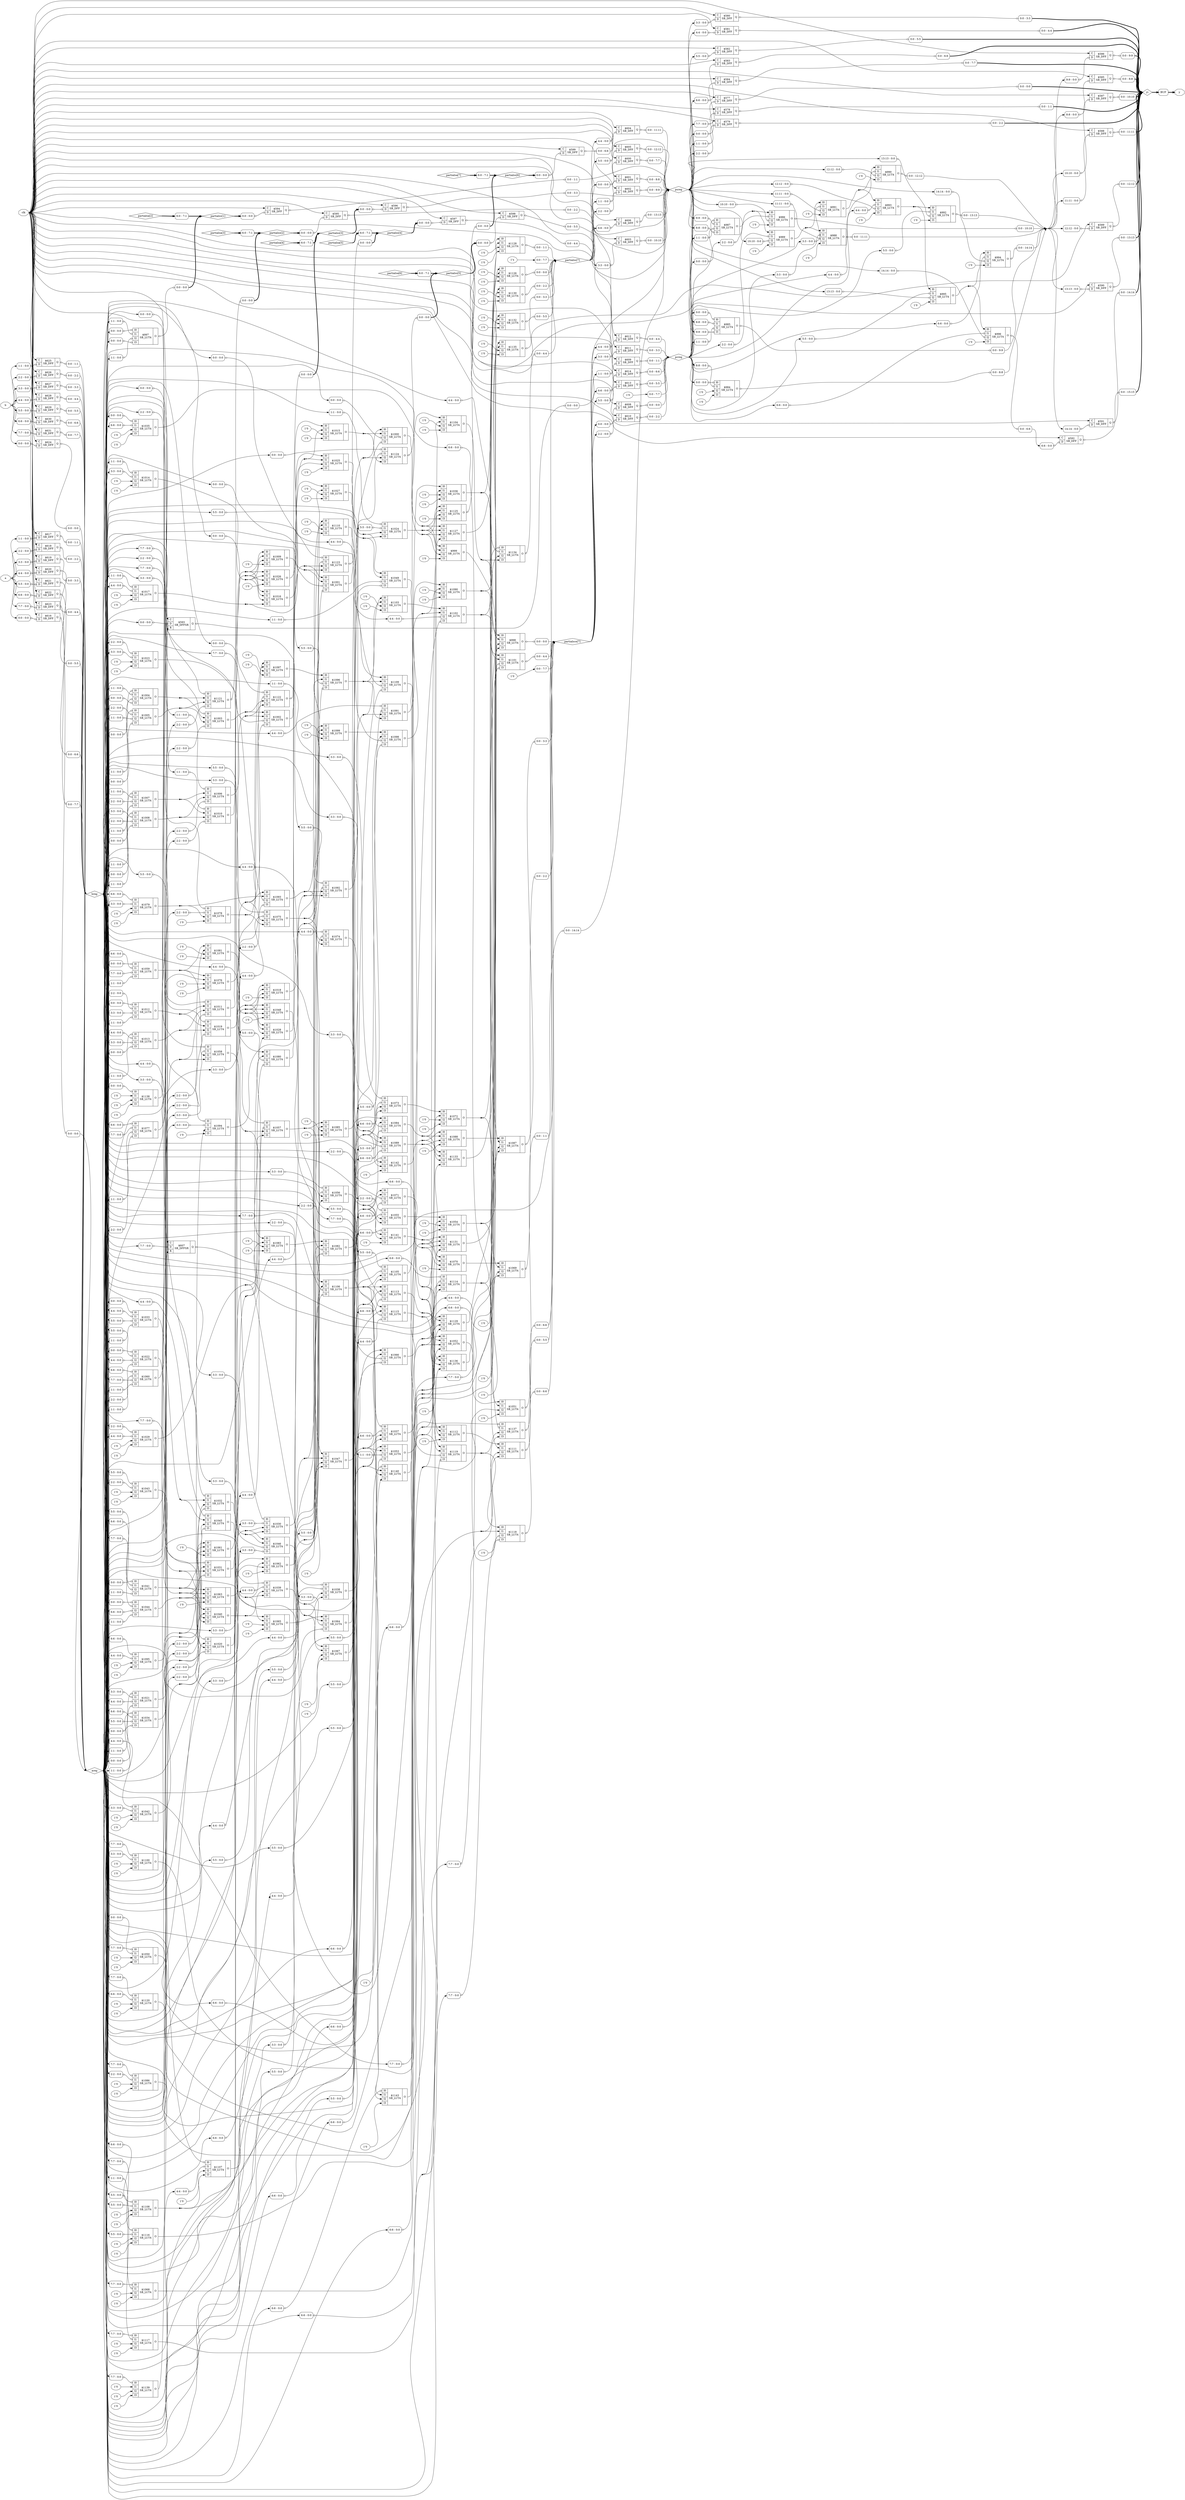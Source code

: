 digraph "multiplier" {
rankdir="LR";
remincross=true;
n136 [ shape=octagon, label="a", color="black", fontcolor="black" ];
n137 [ shape=diamond, label="areg", color="black", fontcolor="black" ];
n138 [ shape=octagon, label="b", color="black", fontcolor="black" ];
n139 [ shape=diamond, label="breg", color="black", fontcolor="black" ];
n140 [ shape=octagon, label="clk", color="black", fontcolor="black" ];
n141 [ shape=diamond, label="partialsa[2]", color="black", fontcolor="black" ];
n142 [ shape=diamond, label="partialsa[3]", color="black", fontcolor="black" ];
n143 [ shape=diamond, label="partialsa[4]", color="black", fontcolor="black" ];
n144 [ shape=diamond, label="partialsa[5]", color="black", fontcolor="black" ];
n145 [ shape=diamond, label="partialsa[6]", color="black", fontcolor="black" ];
n146 [ shape=diamond, label="partialsa[7]", color="black", fontcolor="black" ];
n147 [ shape=diamond, label="partialsco[7]", color="black", fontcolor="black" ];
n148 [ shape=diamond, label="partialss[1]", color="black", fontcolor="black" ];
n149 [ shape=diamond, label="partialss[2]", color="black", fontcolor="black" ];
n150 [ shape=diamond, label="partialss[3]", color="black", fontcolor="black" ];
n151 [ shape=diamond, label="partialss[4]", color="black", fontcolor="black" ];
n152 [ shape=diamond, label="partialss[5]", color="black", fontcolor="black" ];
n153 [ shape=diamond, label="partialss[6]", color="black", fontcolor="black" ];
n154 [ shape=diamond, label="partialss[7]", color="black", fontcolor="black" ];
n155 [ shape=diamond, label="pcreg", color="black", fontcolor="black" ];
n156 [ shape=diamond, label="psreg", color="black", fontcolor="black" ];
n157 [ shape=octagon, label="y", color="black", fontcolor="black" ];
n158 [ shape=diamond, label="yi", color="black", fontcolor="black" ];
c164 [ shape=record, label="{{<p159> I0|<p160> I1|<p161> I2|<p162> I3}|$1000\nSB_LUT4|{<p163> O}}" ];
x0 [ shape=record, style=rounded, label="<s0> 0:0 - 0:0 " ];
x0:e -> c164:p161:w [arrowhead=odiamond, arrowtail=odiamond, dir=both, color="black", label=""];
x1 [ shape=record, style=rounded, label="<s0> 5:5 - 0:0 " ];
x1:e -> c164:p162:w [arrowhead=odiamond, arrowtail=odiamond, dir=both, color="black", label=""];
c165 [ shape=record, label="{{<p159> I0|<p160> I1|<p161> I2|<p162> I3}|$1001\nSB_LUT4|{<p163> O}}" ];
x2 [ shape=record, style=rounded, label="<s0> 0:0 - 0:0 " ];
x2:e -> c165:p161:w [arrowhead=odiamond, arrowtail=odiamond, dir=both, color="black", label=""];
x3 [ shape=record, style=rounded, label="<s0> 4:4 - 0:0 " ];
x3:e -> c165:p162:w [arrowhead=odiamond, arrowtail=odiamond, dir=both, color="black", label=""];
c166 [ shape=record, label="{{<p159> I0|<p160> I1|<p161> I2|<p162> I3}|$1002\nSB_LUT4|{<p163> O}}" ];
x4 [ shape=record, style=rounded, label="<s0> 0:0 - 0:0 " ];
x4:e -> c166:p161:w [arrowhead=odiamond, arrowtail=odiamond, dir=both, color="black", label=""];
x5 [ shape=record, style=rounded, label="<s0> 3:3 - 0:0 " ];
x5:e -> c166:p162:w [arrowhead=odiamond, arrowtail=odiamond, dir=both, color="black", label=""];
c167 [ shape=record, label="{{<p159> I0|<p160> I1|<p161> I2|<p162> I3}|$1003\nSB_LUT4|{<p163> O}}" ];
x6 [ shape=record, style=rounded, label="<s0> 0:0 - 0:0 " ];
x6:e -> c167:p159:w [arrowhead=odiamond, arrowtail=odiamond, dir=both, color="black", label=""];
x7 [ shape=record, style=rounded, label="<s0> 2:2 - 0:0 " ];
x7:e -> c167:p162:w [arrowhead=odiamond, arrowtail=odiamond, dir=both, color="black", label=""];
c168 [ shape=record, label="{{<p159> I0|<p160> I1|<p161> I2|<p162> I3}|$1004\nSB_LUT4|{<p163> O}}" ];
x8 [ shape=record, style=rounded, label="<s0> 0:0 - 0:0 " ];
x8:e -> c168:p159:w [arrowhead=odiamond, arrowtail=odiamond, dir=both, color="black", label=""];
x9 [ shape=record, style=rounded, label="<s0> 1:1 - 0:0 " ];
x9:e -> c168:p160:w [arrowhead=odiamond, arrowtail=odiamond, dir=both, color="black", label=""];
x10 [ shape=record, style=rounded, label="<s0> 1:1 - 0:0 " ];
x10:e -> c168:p161:w [arrowhead=odiamond, arrowtail=odiamond, dir=both, color="black", label=""];
x11 [ shape=record, style=rounded, label="<s0> 0:0 - 0:0 " ];
x11:e -> c168:p162:w [arrowhead=odiamond, arrowtail=odiamond, dir=both, color="black", label=""];
c169 [ shape=record, label="{{<p159> I0|<p160> I1|<p161> I2|<p162> I3}|$1005\nSB_LUT4|{<p163> O}}" ];
x12 [ shape=record, style=rounded, label="<s0> 0:0 - 0:0 " ];
x12:e -> c169:p159:w [arrowhead=odiamond, arrowtail=odiamond, dir=both, color="black", label=""];
x13 [ shape=record, style=rounded, label="<s0> 2:2 - 0:0 " ];
x13:e -> c169:p160:w [arrowhead=odiamond, arrowtail=odiamond, dir=both, color="black", label=""];
x14 [ shape=record, style=rounded, label="<s0> 1:1 - 0:0 " ];
x14:e -> c169:p161:w [arrowhead=odiamond, arrowtail=odiamond, dir=both, color="black", label=""];
x15 [ shape=record, style=rounded, label="<s0> 1:1 - 0:0 " ];
x15:e -> c169:p162:w [arrowhead=odiamond, arrowtail=odiamond, dir=both, color="black", label=""];
c170 [ shape=record, label="{{<p159> I0|<p160> I1|<p161> I2|<p162> I3}|$1006\nSB_LUT4|{<p163> O}}" ];
x16 [ shape=record, style=rounded, label="<s0> 1:1 - 0:0 " ];
x16:e -> c170:p159:w [arrowhead=odiamond, arrowtail=odiamond, dir=both, color="black", label=""];
x17 [ shape=record, style=rounded, label="<s0> 2:2 - 0:0 " ];
x17:e -> c170:p162:w [arrowhead=odiamond, arrowtail=odiamond, dir=both, color="black", label=""];
c171 [ shape=record, label="{{<p159> I0|<p160> I1|<p161> I2|<p162> I3}|$1007\nSB_LUT4|{<p163> O}}" ];
x18 [ shape=record, style=rounded, label="<s0> 0:0 - 0:0 " ];
x18:e -> c171:p159:w [arrowhead=odiamond, arrowtail=odiamond, dir=both, color="black", label=""];
x19 [ shape=record, style=rounded, label="<s0> 1:1 - 0:0 " ];
x19:e -> c171:p160:w [arrowhead=odiamond, arrowtail=odiamond, dir=both, color="black", label=""];
x20 [ shape=record, style=rounded, label="<s0> 2:2 - 0:0 " ];
x20:e -> c171:p161:w [arrowhead=odiamond, arrowtail=odiamond, dir=both, color="black", label=""];
x21 [ shape=record, style=rounded, label="<s0> 1:1 - 0:0 " ];
x21:e -> c171:p162:w [arrowhead=odiamond, arrowtail=odiamond, dir=both, color="black", label=""];
c172 [ shape=record, label="{{<p159> I0|<p160> I1|<p161> I2|<p162> I3}|$1008\nSB_LUT4|{<p163> O}}" ];
x22 [ shape=record, style=rounded, label="<s0> 0:0 - 0:0 " ];
x22:e -> c172:p159:w [arrowhead=odiamond, arrowtail=odiamond, dir=both, color="black", label=""];
x23 [ shape=record, style=rounded, label="<s0> 3:3 - 0:0 " ];
x23:e -> c172:p160:w [arrowhead=odiamond, arrowtail=odiamond, dir=both, color="black", label=""];
x24 [ shape=record, style=rounded, label="<s0> 2:2 - 0:0 " ];
x24:e -> c172:p161:w [arrowhead=odiamond, arrowtail=odiamond, dir=both, color="black", label=""];
x25 [ shape=record, style=rounded, label="<s0> 1:1 - 0:0 " ];
x25:e -> c172:p162:w [arrowhead=odiamond, arrowtail=odiamond, dir=both, color="black", label=""];
v26 [ label="1'0" ];
c173 [ shape=record, label="{{<p159> I0|<p160> I1|<p161> I2|<p162> I3}|$1009\nSB_LUT4|{<p163> O}}" ];
c174 [ shape=record, label="{{<p159> I0|<p160> I1|<p161> I2|<p162> I3}|$1010\nSB_LUT4|{<p163> O}}" ];
x27 [ shape=record, style=rounded, label="<s0> 1:1 - 0:0 " ];
x27:e -> c174:p159:w [arrowhead=odiamond, arrowtail=odiamond, dir=both, color="black", label=""];
x28 [ shape=record, style=rounded, label="<s0> 2:2 - 0:0 " ];
x28:e -> c174:p162:w [arrowhead=odiamond, arrowtail=odiamond, dir=both, color="black", label=""];
c175 [ shape=record, label="{{<p159> I0|<p160> I1|<p161> I2|<p162> I3}|$1011\nSB_LUT4|{<p163> O}}" ];
x29 [ shape=record, style=rounded, label="<s0> 2:2 - 0:0 " ];
x29:e -> c175:p159:w [arrowhead=odiamond, arrowtail=odiamond, dir=both, color="black", label=""];
x30 [ shape=record, style=rounded, label="<s0> 2:2 - 0:0 " ];
x30:e -> c175:p162:w [arrowhead=odiamond, arrowtail=odiamond, dir=both, color="black", label=""];
c176 [ shape=record, label="{{<p159> I0|<p160> I1|<p161> I2|<p162> I3}|$1012\nSB_LUT4|{<p163> O}}" ];
x31 [ shape=record, style=rounded, label="<s0> 0:0 - 0:0 " ];
x31:e -> c176:p159:w [arrowhead=odiamond, arrowtail=odiamond, dir=both, color="black", label=""];
x32 [ shape=record, style=rounded, label="<s0> 2:2 - 0:0 " ];
x32:e -> c176:p160:w [arrowhead=odiamond, arrowtail=odiamond, dir=both, color="black", label=""];
x33 [ shape=record, style=rounded, label="<s0> 3:3 - 0:0 " ];
x33:e -> c176:p161:w [arrowhead=odiamond, arrowtail=odiamond, dir=both, color="black", label=""];
x34 [ shape=record, style=rounded, label="<s0> 1:1 - 0:0 " ];
x34:e -> c176:p162:w [arrowhead=odiamond, arrowtail=odiamond, dir=both, color="black", label=""];
c177 [ shape=record, label="{{<p159> I0|<p160> I1|<p161> I2|<p162> I3}|$1013\nSB_LUT4|{<p163> O}}" ];
x35 [ shape=record, style=rounded, label="<s0> 0:0 - 0:0 " ];
x35:e -> c177:p159:w [arrowhead=odiamond, arrowtail=odiamond, dir=both, color="black", label=""];
x36 [ shape=record, style=rounded, label="<s0> 4:4 - 0:0 " ];
x36:e -> c177:p160:w [arrowhead=odiamond, arrowtail=odiamond, dir=both, color="black", label=""];
x37 [ shape=record, style=rounded, label="<s0> 3:3 - 0:0 " ];
x37:e -> c177:p161:w [arrowhead=odiamond, arrowtail=odiamond, dir=both, color="black", label=""];
x38 [ shape=record, style=rounded, label="<s0> 1:1 - 0:0 " ];
x38:e -> c177:p162:w [arrowhead=odiamond, arrowtail=odiamond, dir=both, color="black", label=""];
v41 [ label="1'0" ];
v42 [ label="1'0" ];
c178 [ shape=record, label="{{<p159> I0|<p160> I1|<p161> I2|<p162> I3}|$1014\nSB_LUT4|{<p163> O}}" ];
x39 [ shape=record, style=rounded, label="<s0> 1:1 - 0:0 " ];
x39:e -> c178:p159:w [arrowhead=odiamond, arrowtail=odiamond, dir=both, color="black", label=""];
x40 [ shape=record, style=rounded, label="<s0> 3:3 - 0:0 " ];
x40:e -> c178:p160:w [arrowhead=odiamond, arrowtail=odiamond, dir=both, color="black", label=""];
v43 [ label="1'0" ];
v44 [ label="1'0" ];
c179 [ shape=record, label="{{<p159> I0|<p160> I1|<p161> I2|<p162> I3}|$1015\nSB_LUT4|{<p163> O}}" ];
c180 [ shape=record, label="{{<p159> I0|<p160> I1|<p161> I2|<p162> I3}|$1016\nSB_LUT4|{<p163> O}}" ];
v47 [ label="1'0" ];
v48 [ label="1'0" ];
c181 [ shape=record, label="{{<p159> I0|<p160> I1|<p161> I2|<p162> I3}|$1017\nSB_LUT4|{<p163> O}}" ];
x45 [ shape=record, style=rounded, label="<s0> 1:1 - 0:0 " ];
x45:e -> c181:p159:w [arrowhead=odiamond, arrowtail=odiamond, dir=both, color="black", label=""];
x46 [ shape=record, style=rounded, label="<s0> 4:4 - 0:0 " ];
x46:e -> c181:p160:w [arrowhead=odiamond, arrowtail=odiamond, dir=both, color="black", label=""];
v49 [ label="1'0" ];
c182 [ shape=record, label="{{<p159> I0|<p160> I1|<p161> I2|<p162> I3}|$1018\nSB_LUT4|{<p163> O}}" ];
c183 [ shape=record, label="{{<p159> I0|<p160> I1|<p161> I2|<p162> I3}|$1019\nSB_LUT4|{<p163> O}}" ];
x50 [ shape=record, style=rounded, label="<s0> 2:2 - 0:0 " ];
x50:e -> c183:p159:w [arrowhead=odiamond, arrowtail=odiamond, dir=both, color="black", label=""];
x51 [ shape=record, style=rounded, label="<s0> 2:2 - 0:0 " ];
x51:e -> c183:p162:w [arrowhead=odiamond, arrowtail=odiamond, dir=both, color="black", label=""];
c184 [ shape=record, label="{{<p159> I0|<p160> I1|<p161> I2|<p162> I3}|$1020\nSB_LUT4|{<p163> O}}" ];
x52 [ shape=record, style=rounded, label="<s0> 3:3 - 0:0 " ];
x52:e -> c184:p159:w [arrowhead=odiamond, arrowtail=odiamond, dir=both, color="black", label=""];
x53 [ shape=record, style=rounded, label="<s0> 2:2 - 0:0 " ];
x53:e -> c184:p162:w [arrowhead=odiamond, arrowtail=odiamond, dir=both, color="black", label=""];
c185 [ shape=record, label="{{<p159> I0|<p160> I1|<p161> I2|<p162> I3}|$1021\nSB_LUT4|{<p163> O}}" ];
x54 [ shape=record, style=rounded, label="<s0> 0:0 - 0:0 " ];
x54:e -> c185:p159:w [arrowhead=odiamond, arrowtail=odiamond, dir=both, color="black", label=""];
x55 [ shape=record, style=rounded, label="<s0> 3:3 - 0:0 " ];
x55:e -> c185:p160:w [arrowhead=odiamond, arrowtail=odiamond, dir=both, color="black", label=""];
x56 [ shape=record, style=rounded, label="<s0> 4:4 - 0:0 " ];
x56:e -> c185:p161:w [arrowhead=odiamond, arrowtail=odiamond, dir=both, color="black", label=""];
x57 [ shape=record, style=rounded, label="<s0> 1:1 - 0:0 " ];
x57:e -> c185:p162:w [arrowhead=odiamond, arrowtail=odiamond, dir=both, color="black", label=""];
c186 [ shape=record, label="{{<p159> I0|<p160> I1|<p161> I2|<p162> I3}|$1022\nSB_LUT4|{<p163> O}}" ];
x58 [ shape=record, style=rounded, label="<s0> 0:0 - 0:0 " ];
x58:e -> c186:p159:w [arrowhead=odiamond, arrowtail=odiamond, dir=both, color="black", label=""];
x59 [ shape=record, style=rounded, label="<s0> 5:5 - 0:0 " ];
x59:e -> c186:p160:w [arrowhead=odiamond, arrowtail=odiamond, dir=both, color="black", label=""];
x60 [ shape=record, style=rounded, label="<s0> 4:4 - 0:0 " ];
x60:e -> c186:p161:w [arrowhead=odiamond, arrowtail=odiamond, dir=both, color="black", label=""];
x61 [ shape=record, style=rounded, label="<s0> 1:1 - 0:0 " ];
x61:e -> c186:p162:w [arrowhead=odiamond, arrowtail=odiamond, dir=both, color="black", label=""];
v64 [ label="1'0" ];
v65 [ label="1'0" ];
c187 [ shape=record, label="{{<p159> I0|<p160> I1|<p161> I2|<p162> I3}|$1023\nSB_LUT4|{<p163> O}}" ];
x62 [ shape=record, style=rounded, label="<s0> 2:2 - 0:0 " ];
x62:e -> c187:p159:w [arrowhead=odiamond, arrowtail=odiamond, dir=both, color="black", label=""];
x63 [ shape=record, style=rounded, label="<s0> 3:3 - 0:0 " ];
x63:e -> c187:p160:w [arrowhead=odiamond, arrowtail=odiamond, dir=both, color="black", label=""];
c188 [ shape=record, label="{{<p159> I0|<p160> I1|<p161> I2|<p162> I3}|$1024\nSB_LUT4|{<p163> O}}" ];
x66 [ shape=record, style=rounded, label="<s0> 1:1 - 0:0 " ];
x66:e -> c188:p159:w [arrowhead=odiamond, arrowtail=odiamond, dir=both, color="black", label=""];
x67 [ shape=record, style=rounded, label="<s0> 5:5 - 0:0 " ];
x67:e -> c188:p160:w [arrowhead=odiamond, arrowtail=odiamond, dir=both, color="black", label=""];
v68 [ label="1'0" ];
c189 [ shape=record, label="{{<p159> I0|<p160> I1|<p161> I2|<p162> I3}|$1025\nSB_LUT4|{<p163> O}}" ];
v69 [ label="1'0" ];
c190 [ shape=record, label="{{<p159> I0|<p160> I1|<p161> I2|<p162> I3}|$1026\nSB_LUT4|{<p163> O}}" ];
v70 [ label="1'0" ];
v71 [ label="1'0" ];
c191 [ shape=record, label="{{<p159> I0|<p160> I1|<p161> I2|<p162> I3}|$1027\nSB_LUT4|{<p163> O}}" ];
c192 [ shape=record, label="{{<p159> I0|<p160> I1|<p161> I2|<p162> I3}|$1028\nSB_LUT4|{<p163> O}}" ];
v74 [ label="1'0" ];
v75 [ label="1'0" ];
c193 [ shape=record, label="{{<p159> I0|<p160> I1|<p161> I2|<p162> I3}|$1029\nSB_LUT4|{<p163> O}}" ];
x72 [ shape=record, style=rounded, label="<s0> 2:2 - 0:0 " ];
x72:e -> c193:p159:w [arrowhead=odiamond, arrowtail=odiamond, dir=both, color="black", label=""];
x73 [ shape=record, style=rounded, label="<s0> 4:4 - 0:0 " ];
x73:e -> c193:p160:w [arrowhead=odiamond, arrowtail=odiamond, dir=both, color="black", label=""];
c194 [ shape=record, label="{{<p159> I0|<p160> I1|<p161> I2|<p162> I3}|$1030\nSB_LUT4|{<p163> O}}" ];
x76 [ shape=record, style=rounded, label="<s0> 3:3 - 0:0 " ];
x76:e -> c194:p159:w [arrowhead=odiamond, arrowtail=odiamond, dir=both, color="black", label=""];
x77 [ shape=record, style=rounded, label="<s0> 3:3 - 0:0 " ];
x77:e -> c194:p160:w [arrowhead=odiamond, arrowtail=odiamond, dir=both, color="black", label=""];
c195 [ shape=record, label="{{<p159> I0|<p160> I1|<p161> I2|<p162> I3}|$1031\nSB_LUT4|{<p163> O}}" ];
x78 [ shape=record, style=rounded, label="<s0> 3:3 - 0:0 " ];
x78:e -> c195:p159:w [arrowhead=odiamond, arrowtail=odiamond, dir=both, color="black", label=""];
x79 [ shape=record, style=rounded, label="<s0> 2:2 - 0:0 " ];
x79:e -> c195:p162:w [arrowhead=odiamond, arrowtail=odiamond, dir=both, color="black", label=""];
c196 [ shape=record, label="{{<p159> I0|<p160> I1|<p161> I2|<p162> I3}|$1032\nSB_LUT4|{<p163> O}}" ];
x80 [ shape=record, style=rounded, label="<s0> 4:4 - 0:0 " ];
x80:e -> c196:p159:w [arrowhead=odiamond, arrowtail=odiamond, dir=both, color="black", label=""];
x81 [ shape=record, style=rounded, label="<s0> 2:2 - 0:0 " ];
x81:e -> c196:p162:w [arrowhead=odiamond, arrowtail=odiamond, dir=both, color="black", label=""];
c197 [ shape=record, label="{{<p159> I0|<p160> I1|<p161> I2|<p162> I3}|$1033\nSB_LUT4|{<p163> O}}" ];
x82 [ shape=record, style=rounded, label="<s0> 0:0 - 0:0 " ];
x82:e -> c197:p159:w [arrowhead=odiamond, arrowtail=odiamond, dir=both, color="black", label=""];
x83 [ shape=record, style=rounded, label="<s0> 4:4 - 0:0 " ];
x83:e -> c197:p160:w [arrowhead=odiamond, arrowtail=odiamond, dir=both, color="black", label=""];
x84 [ shape=record, style=rounded, label="<s0> 5:5 - 0:0 " ];
x84:e -> c197:p161:w [arrowhead=odiamond, arrowtail=odiamond, dir=both, color="black", label=""];
x85 [ shape=record, style=rounded, label="<s0> 1:1 - 0:0 " ];
x85:e -> c197:p162:w [arrowhead=odiamond, arrowtail=odiamond, dir=both, color="black", label=""];
c198 [ shape=record, label="{{<p159> I0|<p160> I1|<p161> I2|<p162> I3}|$1034\nSB_LUT4|{<p163> O}}" ];
x86 [ shape=record, style=rounded, label="<s0> 0:0 - 0:0 " ];
x86:e -> c198:p159:w [arrowhead=odiamond, arrowtail=odiamond, dir=both, color="black", label=""];
x87 [ shape=record, style=rounded, label="<s0> 6:6 - 0:0 " ];
x87:e -> c198:p160:w [arrowhead=odiamond, arrowtail=odiamond, dir=both, color="black", label=""];
x88 [ shape=record, style=rounded, label="<s0> 5:5 - 0:0 " ];
x88:e -> c198:p161:w [arrowhead=odiamond, arrowtail=odiamond, dir=both, color="black", label=""];
x89 [ shape=record, style=rounded, label="<s0> 1:1 - 0:0 " ];
x89:e -> c198:p162:w [arrowhead=odiamond, arrowtail=odiamond, dir=both, color="black", label=""];
v92 [ label="1'0" ];
v93 [ label="1'0" ];
c199 [ shape=record, label="{{<p159> I0|<p160> I1|<p161> I2|<p162> I3}|$1035\nSB_LUT4|{<p163> O}}" ];
x90 [ shape=record, style=rounded, label="<s0> 0:0 - 0:0 " ];
x90:e -> c199:p159:w [arrowhead=odiamond, arrowtail=odiamond, dir=both, color="black", label=""];
x91 [ shape=record, style=rounded, label="<s0> 6:6 - 0:0 " ];
x91:e -> c199:p160:w [arrowhead=odiamond, arrowtail=odiamond, dir=both, color="black", label=""];
v94 [ label="1'0" ];
v95 [ label="1'0" ];
c200 [ shape=record, label="{{<p159> I0|<p160> I1|<p161> I2|<p162> I3}|$1036\nSB_LUT4|{<p163> O}}" ];
c201 [ shape=record, label="{{<p159> I0|<p160> I1|<p161> I2|<p162> I3}|$1037\nSB_LUT4|{<p163> O}}" ];
x96 [ shape=record, style=rounded, label="<s0> 1:1 - 0:0 " ];
x96:e -> c201:p159:w [arrowhead=odiamond, arrowtail=odiamond, dir=both, color="black", label=""];
x97 [ shape=record, style=rounded, label="<s0> 6:6 - 0:0 " ];
x97:e -> c201:p160:w [arrowhead=odiamond, arrowtail=odiamond, dir=both, color="black", label=""];
c202 [ shape=record, label="{{<p159> I0|<p160> I1|<p161> I2|<p162> I3}|$1038\nSB_LUT4|{<p163> O}}" ];
x98 [ shape=record, style=rounded, label="<s0> 2:2 - 0:0 " ];
x98:e -> c202:p159:w [arrowhead=odiamond, arrowtail=odiamond, dir=both, color="black", label=""];
x99 [ shape=record, style=rounded, label="<s0> 5:5 - 0:0 " ];
x99:e -> c202:p160:w [arrowhead=odiamond, arrowtail=odiamond, dir=both, color="black", label=""];
c203 [ shape=record, label="{{<p159> I0|<p160> I1|<p161> I2|<p162> I3}|$1039\nSB_LUT4|{<p163> O}}" ];
x100 [ shape=record, style=rounded, label="<s0> 3:3 - 0:0 " ];
x100:e -> c203:p159:w [arrowhead=odiamond, arrowtail=odiamond, dir=both, color="black", label=""];
x101 [ shape=record, style=rounded, label="<s0> 4:4 - 0:0 " ];
x101:e -> c203:p160:w [arrowhead=odiamond, arrowtail=odiamond, dir=both, color="black", label=""];
c204 [ shape=record, label="{{<p159> I0|<p160> I1|<p161> I2|<p162> I3}|$1040\nSB_LUT4|{<p163> O}}" ];
c205 [ shape=record, label="{{<p159> I0|<p160> I1|<p161> I2|<p162> I3}|$1041\nSB_LUT4|{<p163> O}}" ];
x102 [ shape=record, style=rounded, label="<s0> 0:0 - 0:0 " ];
x102:e -> c205:p159:w [arrowhead=odiamond, arrowtail=odiamond, dir=both, color="black", label=""];
x103 [ shape=record, style=rounded, label="<s0> 5:5 - 0:0 " ];
x103:e -> c205:p160:w [arrowhead=odiamond, arrowtail=odiamond, dir=both, color="black", label=""];
x104 [ shape=record, style=rounded, label="<s0> 6:6 - 0:0 " ];
x104:e -> c205:p161:w [arrowhead=odiamond, arrowtail=odiamond, dir=both, color="black", label=""];
x105 [ shape=record, style=rounded, label="<s0> 1:1 - 0:0 " ];
x105:e -> c205:p162:w [arrowhead=odiamond, arrowtail=odiamond, dir=both, color="black", label=""];
v108 [ label="1'0" ];
v109 [ label="1'0" ];
c206 [ shape=record, label="{{<p159> I0|<p160> I1|<p161> I2|<p162> I3}|$1042\nSB_LUT4|{<p163> O}}" ];
x106 [ shape=record, style=rounded, label="<s0> 4:4 - 0:0 " ];
x106:e -> c206:p159:w [arrowhead=odiamond, arrowtail=odiamond, dir=both, color="black", label=""];
x107 [ shape=record, style=rounded, label="<s0> 3:3 - 0:0 " ];
x107:e -> c206:p160:w [arrowhead=odiamond, arrowtail=odiamond, dir=both, color="black", label=""];
v112 [ label="1'0" ];
v113 [ label="1'0" ];
c207 [ shape=record, label="{{<p159> I0|<p160> I1|<p161> I2|<p162> I3}|$1043\nSB_LUT4|{<p163> O}}" ];
x110 [ shape=record, style=rounded, label="<s0> 5:5 - 0:0 " ];
x110:e -> c207:p159:w [arrowhead=odiamond, arrowtail=odiamond, dir=both, color="black", label=""];
x111 [ shape=record, style=rounded, label="<s0> 2:2 - 0:0 " ];
x111:e -> c207:p160:w [arrowhead=odiamond, arrowtail=odiamond, dir=both, color="black", label=""];
c208 [ shape=record, label="{{<p159> I0|<p160> I1|<p161> I2|<p162> I3}|$1044\nSB_LUT4|{<p163> O}}" ];
x114 [ shape=record, style=rounded, label="<s0> 0:0 - 0:0 " ];
x114:e -> c208:p159:w [arrowhead=odiamond, arrowtail=odiamond, dir=both, color="black", label=""];
x115 [ shape=record, style=rounded, label="<s0> 7:7 - 0:0 " ];
x115:e -> c208:p160:w [arrowhead=odiamond, arrowtail=odiamond, dir=both, color="black", label=""];
x116 [ shape=record, style=rounded, label="<s0> 6:6 - 0:0 " ];
x116:e -> c208:p161:w [arrowhead=odiamond, arrowtail=odiamond, dir=both, color="black", label=""];
x117 [ shape=record, style=rounded, label="<s0> 1:1 - 0:0 " ];
x117:e -> c208:p162:w [arrowhead=odiamond, arrowtail=odiamond, dir=both, color="black", label=""];
c209 [ shape=record, label="{{<p159> I0|<p160> I1|<p161> I2|<p162> I3}|$1045\nSB_LUT4|{<p163> O}}" ];
x118 [ shape=record, style=rounded, label="<s0> 4:4 - 0:0 " ];
x118:e -> c209:p159:w [arrowhead=odiamond, arrowtail=odiamond, dir=both, color="black", label=""];
x119 [ shape=record, style=rounded, label="<s0> 2:2 - 0:0 " ];
x119:e -> c209:p162:w [arrowhead=odiamond, arrowtail=odiamond, dir=both, color="black", label=""];
c210 [ shape=record, label="{{<p159> I0|<p160> I1|<p161> I2|<p162> I3}|$1046\nSB_LUT4|{<p163> O}}" ];
x120 [ shape=record, style=rounded, label="<s0> 3:3 - 0:0 " ];
x120:e -> c210:p161:w [arrowhead=odiamond, arrowtail=odiamond, dir=both, color="black", label=""];
x121 [ shape=record, style=rounded, label="<s0> 3:3 - 0:0 " ];
x121:e -> c210:p162:w [arrowhead=odiamond, arrowtail=odiamond, dir=both, color="black", label=""];
v122 [ label="1'0" ];
c211 [ shape=record, label="{{<p159> I0|<p160> I1|<p161> I2|<p162> I3}|$1047\nSB_LUT4|{<p163> O}}" ];
v123 [ label="1'0" ];
c212 [ shape=record, label="{{<p159> I0|<p160> I1|<p161> I2|<p162> I3}|$1048\nSB_LUT4|{<p163> O}}" ];
c213 [ shape=record, label="{{<p159> I0|<p160> I1|<p161> I2|<p162> I3}|$1049\nSB_LUT4|{<p163> O}}" ];
x124 [ shape=record, style=rounded, label="<s0> 1:1 - 0:0 " ];
x124:e -> c213:p161:w [arrowhead=odiamond, arrowtail=odiamond, dir=both, color="black", label=""];
x125 [ shape=record, style=rounded, label="<s0> 5:5 - 0:0 " ];
x125:e -> c213:p162:w [arrowhead=odiamond, arrowtail=odiamond, dir=both, color="black", label=""];
v128 [ label="1'0" ];
v129 [ label="1'0" ];
c214 [ shape=record, label="{{<p159> I0|<p160> I1|<p161> I2|<p162> I3}|$1050\nSB_LUT4|{<p163> O}}" ];
x126 [ shape=record, style=rounded, label="<s0> 7:7 - 0:0 " ];
x126:e -> c214:p159:w [arrowhead=odiamond, arrowtail=odiamond, dir=both, color="black", label=""];
x127 [ shape=record, style=rounded, label="<s0> 0:0 - 0:0 " ];
x127:e -> c214:p160:w [arrowhead=odiamond, arrowtail=odiamond, dir=both, color="black", label=""];
v130 [ label="1'0" ];
c215 [ shape=record, label="{{<p159> I0|<p160> I1|<p161> I2|<p162> I3}|$1051\nSB_LUT4|{<p163> O}}" ];
x131 [ shape=record, style=rounded, label="<s0> 0:0 - 1:1 " ];
c215:p163:e -> x131:w [arrowhead=odiamond, arrowtail=odiamond, dir=both, color="black", label=""];
v132 [ label="1'0" ];
c216 [ shape=record, label="{{<p159> I0|<p160> I1|<p161> I2|<p162> I3}|$1052\nSB_LUT4|{<p163> O}}" ];
c217 [ shape=record, label="{{<p159> I0|<p160> I1|<p161> I2|<p162> I3}|$1053\nSB_LUT4|{<p163> O}}" ];
x133 [ shape=record, style=rounded, label="<s0> 1:1 - 0:0 " ];
x133:e -> c217:p161:w [arrowhead=odiamond, arrowtail=odiamond, dir=both, color="black", label=""];
x134 [ shape=record, style=rounded, label="<s0> 6:6 - 0:0 " ];
x134:e -> c217:p162:w [arrowhead=odiamond, arrowtail=odiamond, dir=both, color="black", label=""];
v135 [ label="1'0" ];
v136 [ label="1'0" ];
c218 [ shape=record, label="{{<p159> I0|<p160> I1|<p161> I2|<p162> I3}|$1054\nSB_LUT4|{<p163> O}}" ];
c219 [ shape=record, label="{{<p159> I0|<p160> I1|<p161> I2|<p162> I3}|$1055\nSB_LUT4|{<p163> O}}" ];
x137 [ shape=record, style=rounded, label="<s0> 2:2 - 0:0 " ];
x137:e -> c219:p159:w [arrowhead=odiamond, arrowtail=odiamond, dir=both, color="black", label=""];
x138 [ shape=record, style=rounded, label="<s0> 6:6 - 0:0 " ];
x138:e -> c219:p160:w [arrowhead=odiamond, arrowtail=odiamond, dir=both, color="black", label=""];
c220 [ shape=record, label="{{<p159> I0|<p160> I1|<p161> I2|<p162> I3}|$1056\nSB_LUT4|{<p163> O}}" ];
x139 [ shape=record, style=rounded, label="<s0> 3:3 - 0:0 " ];
x139:e -> c220:p159:w [arrowhead=odiamond, arrowtail=odiamond, dir=both, color="black", label=""];
x140 [ shape=record, style=rounded, label="<s0> 5:5 - 0:0 " ];
x140:e -> c220:p160:w [arrowhead=odiamond, arrowtail=odiamond, dir=both, color="black", label=""];
c221 [ shape=record, label="{{<p159> I0|<p160> I1|<p161> I2|<p162> I3}|$1057\nSB_LUT4|{<p163> O}}" ];
x141 [ shape=record, style=rounded, label="<s0> 4:4 - 0:0 " ];
x141:e -> c221:p159:w [arrowhead=odiamond, arrowtail=odiamond, dir=both, color="black", label=""];
x142 [ shape=record, style=rounded, label="<s0> 4:4 - 0:0 " ];
x142:e -> c221:p160:w [arrowhead=odiamond, arrowtail=odiamond, dir=both, color="black", label=""];
c222 [ shape=record, label="{{<p159> I0|<p160> I1|<p161> I2|<p162> I3}|$1058\nSB_LUT4|{<p163> O}}" ];
x143 [ shape=record, style=rounded, label="<s0> 5:5 - 0:0 " ];
x143:e -> c222:p159:w [arrowhead=odiamond, arrowtail=odiamond, dir=both, color="black", label=""];
x144 [ shape=record, style=rounded, label="<s0> 3:3 - 0:0 " ];
x144:e -> c222:p160:w [arrowhead=odiamond, arrowtail=odiamond, dir=both, color="black", label=""];
c223 [ shape=record, label="{{<p159> I0|<p160> I1|<p161> I2|<p162> I3}|$1059\nSB_LUT4|{<p163> O}}" ];
x145 [ shape=record, style=rounded, label="<s0> 0:0 - 0:0 " ];
x145:e -> c223:p159:w [arrowhead=odiamond, arrowtail=odiamond, dir=both, color="black", label=""];
x146 [ shape=record, style=rounded, label="<s0> 6:6 - 0:0 " ];
x146:e -> c223:p160:w [arrowhead=odiamond, arrowtail=odiamond, dir=both, color="black", label=""];
x147 [ shape=record, style=rounded, label="<s0> 7:7 - 0:0 " ];
x147:e -> c223:p161:w [arrowhead=odiamond, arrowtail=odiamond, dir=both, color="black", label=""];
x148 [ shape=record, style=rounded, label="<s0> 1:1 - 0:0 " ];
x148:e -> c223:p162:w [arrowhead=odiamond, arrowtail=odiamond, dir=both, color="black", label=""];
c224 [ shape=record, label="{{<p159> I0|<p160> I1|<p161> I2|<p162> I3}|$1060\nSB_LUT4|{<p163> O}}" ];
x149 [ shape=record, style=rounded, label="<s0> 6:6 - 0:0 " ];
x149:e -> c224:p159:w [arrowhead=odiamond, arrowtail=odiamond, dir=both, color="black", label=""];
x150 [ shape=record, style=rounded, label="<s0> 2:2 - 0:0 " ];
x150:e -> c224:p160:w [arrowhead=odiamond, arrowtail=odiamond, dir=both, color="black", label=""];
x151 [ shape=record, style=rounded, label="<s0> 7:7 - 0:0 " ];
x151:e -> c224:p161:w [arrowhead=odiamond, arrowtail=odiamond, dir=both, color="black", label=""];
x152 [ shape=record, style=rounded, label="<s0> 1:1 - 0:0 " ];
x152:e -> c224:p162:w [arrowhead=odiamond, arrowtail=odiamond, dir=both, color="black", label=""];
v153 [ label="1'0" ];
c225 [ shape=record, label="{{<p159> I0|<p160> I1|<p161> I2|<p162> I3}|$1061\nSB_LUT4|{<p163> O}}" ];
v154 [ label="1'0" ];
c226 [ shape=record, label="{{<p159> I0|<p160> I1|<p161> I2|<p162> I3}|$1062\nSB_LUT4|{<p163> O}}" ];
v155 [ label="1'0" ];
c227 [ shape=record, label="{{<p159> I0|<p160> I1|<p161> I2|<p162> I3}|$1063\nSB_LUT4|{<p163> O}}" ];
c228 [ shape=record, label="{{<p159> I0|<p160> I1|<p161> I2|<p162> I3}|$1064\nSB_LUT4|{<p163> O}}" ];
x156 [ shape=record, style=rounded, label="<s0> 3:3 - 0:0 " ];
x156:e -> c228:p161:w [arrowhead=odiamond, arrowtail=odiamond, dir=both, color="black", label=""];
x157 [ shape=record, style=rounded, label="<s0> 4:4 - 0:0 " ];
x157:e -> c228:p162:w [arrowhead=odiamond, arrowtail=odiamond, dir=both, color="black", label=""];
v158 [ label="1'0" ];
v159 [ label="1'0" ];
c229 [ shape=record, label="{{<p159> I0|<p160> I1|<p161> I2|<p162> I3}|$1065\nSB_LUT4|{<p163> O}}" ];
c230 [ shape=record, label="{{<p159> I0|<p160> I1|<p161> I2|<p162> I3}|$1066\nSB_LUT4|{<p163> O}}" ];
x160 [ shape=record, style=rounded, label="<s0> 2:2 - 0:0 " ];
x160:e -> c230:p161:w [arrowhead=odiamond, arrowtail=odiamond, dir=both, color="black", label=""];
x161 [ shape=record, style=rounded, label="<s0> 5:5 - 0:0 " ];
x161:e -> c230:p162:w [arrowhead=odiamond, arrowtail=odiamond, dir=both, color="black", label=""];
v162 [ label="1'0" ];
v163 [ label="1'0" ];
c231 [ shape=record, label="{{<p159> I0|<p160> I1|<p161> I2|<p162> I3}|$1067\nSB_LUT4|{<p163> O}}" ];
v166 [ label="1'0" ];
v167 [ label="1'0" ];
c232 [ shape=record, label="{{<p159> I0|<p160> I1|<p161> I2|<p162> I3}|$1068\nSB_LUT4|{<p163> O}}" ];
x164 [ shape=record, style=rounded, label="<s0> 7:7 - 0:0 " ];
x164:e -> c232:p159:w [arrowhead=odiamond, arrowtail=odiamond, dir=both, color="black", label=""];
x165 [ shape=record, style=rounded, label="<s0> 1:1 - 0:0 " ];
x165:e -> c232:p160:w [arrowhead=odiamond, arrowtail=odiamond, dir=both, color="black", label=""];
v168 [ label="1'0" ];
c233 [ shape=record, label="{{<p159> I0|<p160> I1|<p161> I2|<p162> I3}|$1069\nSB_LUT4|{<p163> O}}" ];
x169 [ shape=record, style=rounded, label="<s0> 0:0 - 2:2 " ];
c233:p163:e -> x169:w [arrowhead=odiamond, arrowtail=odiamond, dir=both, color="black", label=""];
v170 [ label="1'0" ];
c234 [ shape=record, label="{{<p159> I0|<p160> I1|<p161> I2|<p162> I3}|$1070\nSB_LUT4|{<p163> O}}" ];
c235 [ shape=record, label="{{<p159> I0|<p160> I1|<p161> I2|<p162> I3}|$1071\nSB_LUT4|{<p163> O}}" ];
x171 [ shape=record, style=rounded, label="<s0> 2:2 - 0:0 " ];
x171:e -> c235:p161:w [arrowhead=odiamond, arrowtail=odiamond, dir=both, color="black", label=""];
x172 [ shape=record, style=rounded, label="<s0> 6:6 - 0:0 " ];
x172:e -> c235:p162:w [arrowhead=odiamond, arrowtail=odiamond, dir=both, color="black", label=""];
v173 [ label="1'0" ];
v174 [ label="1'0" ];
c236 [ shape=record, label="{{<p159> I0|<p160> I1|<p161> I2|<p162> I3}|$1072\nSB_LUT4|{<p163> O}}" ];
c237 [ shape=record, label="{{<p159> I0|<p160> I1|<p161> I2|<p162> I3}|$1073\nSB_LUT4|{<p163> O}}" ];
x175 [ shape=record, style=rounded, label="<s0> 3:3 - 0:0 " ];
x175:e -> c237:p159:w [arrowhead=odiamond, arrowtail=odiamond, dir=both, color="black", label=""];
x176 [ shape=record, style=rounded, label="<s0> 6:6 - 0:0 " ];
x176:e -> c237:p160:w [arrowhead=odiamond, arrowtail=odiamond, dir=both, color="black", label=""];
c238 [ shape=record, label="{{<p159> I0|<p160> I1|<p161> I2|<p162> I3}|$1074\nSB_LUT4|{<p163> O}}" ];
x177 [ shape=record, style=rounded, label="<s0> 4:4 - 0:0 " ];
x177:e -> c238:p159:w [arrowhead=odiamond, arrowtail=odiamond, dir=both, color="black", label=""];
x178 [ shape=record, style=rounded, label="<s0> 5:5 - 0:0 " ];
x178:e -> c238:p160:w [arrowhead=odiamond, arrowtail=odiamond, dir=both, color="black", label=""];
c239 [ shape=record, label="{{<p159> I0|<p160> I1|<p161> I2|<p162> I3}|$1075\nSB_LUT4|{<p163> O}}" ];
x179 [ shape=record, style=rounded, label="<s0> 5:5 - 0:0 " ];
x179:e -> c239:p159:w [arrowhead=odiamond, arrowtail=odiamond, dir=both, color="black", label=""];
x180 [ shape=record, style=rounded, label="<s0> 4:4 - 0:0 " ];
x180:e -> c239:p160:w [arrowhead=odiamond, arrowtail=odiamond, dir=both, color="black", label=""];
v181 [ label="1'0" ];
v182 [ label="1'0" ];
c240 [ shape=record, label="{{<p159> I0|<p160> I1|<p161> I2|<p162> I3}|$1076\nSB_LUT4|{<p163> O}}" ];
c241 [ shape=record, label="{{<p159> I0|<p160> I1|<p161> I2|<p162> I3}|$1077\nSB_LUT4|{<p163> O}}" ];
x183 [ shape=record, style=rounded, label="<s0> 6:6 - 0:0 " ];
x183:e -> c241:p159:w [arrowhead=odiamond, arrowtail=odiamond, dir=both, color="black", label=""];
x184 [ shape=record, style=rounded, label="<s0> 7:7 - 0:0 " ];
x184:e -> c241:p160:w [arrowhead=odiamond, arrowtail=odiamond, dir=both, color="black", label=""];
x185 [ shape=record, style=rounded, label="<s0> 1:1 - 0:0 " ];
x185:e -> c241:p161:w [arrowhead=odiamond, arrowtail=odiamond, dir=both, color="black", label=""];
x186 [ shape=record, style=rounded, label="<s0> 2:2 - 0:0 " ];
x186:e -> c241:p162:w [arrowhead=odiamond, arrowtail=odiamond, dir=both, color="black", label=""];
v189 [ label="1'0" ];
c242 [ shape=record, label="{{<p159> I0|<p160> I1|<p161> I2|<p162> I3}|$1078\nSB_LUT4|{<p163> O}}" ];
x187 [ shape=record, style=rounded, label="<s0> 7:7 - 0:0 " ];
x187:e -> c242:p159:w [arrowhead=odiamond, arrowtail=odiamond, dir=both, color="black", label=""];
x188 [ shape=record, style=rounded, label="<s0> 2:2 - 0:0 " ];
x188:e -> c242:p160:w [arrowhead=odiamond, arrowtail=odiamond, dir=both, color="black", label=""];
v192 [ label="1'0" ];
v193 [ label="1'0" ];
c243 [ shape=record, label="{{<p159> I0|<p160> I1|<p161> I2|<p162> I3}|$1079\nSB_LUT4|{<p163> O}}" ];
x190 [ shape=record, style=rounded, label="<s0> 6:6 - 0:0 " ];
x190:e -> c243:p159:w [arrowhead=odiamond, arrowtail=odiamond, dir=both, color="black", label=""];
x191 [ shape=record, style=rounded, label="<s0> 3:3 - 0:0 " ];
x191:e -> c243:p160:w [arrowhead=odiamond, arrowtail=odiamond, dir=both, color="black", label=""];
c244 [ shape=record, label="{{<p159> I0|<p160> I1|<p161> I2|<p162> I3}|$1080\nSB_LUT4|{<p163> O}}" ];
x194 [ shape=record, style=rounded, label="<s0> 5:5 - 0:0 " ];
x194:e -> c244:p161:w [arrowhead=odiamond, arrowtail=odiamond, dir=both, color="black", label=""];
x195 [ shape=record, style=rounded, label="<s0> 3:3 - 0:0 " ];
x195:e -> c244:p162:w [arrowhead=odiamond, arrowtail=odiamond, dir=both, color="black", label=""];
v196 [ label="1'0" ];
v197 [ label="1'0" ];
c245 [ shape=record, label="{{<p159> I0|<p160> I1|<p161> I2|<p162> I3}|$1081\nSB_LUT4|{<p163> O}}" ];
c246 [ shape=record, label="{{<p159> I0|<p160> I1|<p161> I2|<p162> I3}|$1082\nSB_LUT4|{<p163> O}}" ];
x198 [ shape=record, style=rounded, label="<s0> 4:4 - 0:0 " ];
x198:e -> c246:p161:w [arrowhead=odiamond, arrowtail=odiamond, dir=both, color="black", label=""];
x199 [ shape=record, style=rounded, label="<s0> 4:4 - 0:0 " ];
x199:e -> c246:p162:w [arrowhead=odiamond, arrowtail=odiamond, dir=both, color="black", label=""];
v200 [ label="1'0" ];
v201 [ label="1'0" ];
c247 [ shape=record, label="{{<p159> I0|<p160> I1|<p161> I2|<p162> I3}|$1083\nSB_LUT4|{<p163> O}}" ];
c248 [ shape=record, label="{{<p159> I0|<p160> I1|<p161> I2|<p162> I3}|$1084\nSB_LUT4|{<p163> O}}" ];
x202 [ shape=record, style=rounded, label="<s0> 3:3 - 0:0 " ];
x202:e -> c248:p161:w [arrowhead=odiamond, arrowtail=odiamond, dir=both, color="black", label=""];
x203 [ shape=record, style=rounded, label="<s0> 5:5 - 0:0 " ];
x203:e -> c248:p162:w [arrowhead=odiamond, arrowtail=odiamond, dir=both, color="black", label=""];
v204 [ label="1'0" ];
v205 [ label="1'0" ];
c249 [ shape=record, label="{{<p159> I0|<p160> I1|<p161> I2|<p162> I3}|$1085\nSB_LUT4|{<p163> O}}" ];
v208 [ label="1'0" ];
v209 [ label="1'0" ];
c250 [ shape=record, label="{{<p159> I0|<p160> I1|<p161> I2|<p162> I3}|$1086\nSB_LUT4|{<p163> O}}" ];
x206 [ shape=record, style=rounded, label="<s0> 7:7 - 0:0 " ];
x206:e -> c250:p159:w [arrowhead=odiamond, arrowtail=odiamond, dir=both, color="black", label=""];
x207 [ shape=record, style=rounded, label="<s0> 2:2 - 0:0 " ];
x207:e -> c250:p160:w [arrowhead=odiamond, arrowtail=odiamond, dir=both, color="black", label=""];
v210 [ label="1'0" ];
c251 [ shape=record, label="{{<p159> I0|<p160> I1|<p161> I2|<p162> I3}|$1087\nSB_LUT4|{<p163> O}}" ];
x211 [ shape=record, style=rounded, label="<s0> 0:0 - 3:3 " ];
c251:p163:e -> x211:w [arrowhead=odiamond, arrowtail=odiamond, dir=both, color="black", label=""];
v212 [ label="1'0" ];
c252 [ shape=record, label="{{<p159> I0|<p160> I1|<p161> I2|<p162> I3}|$1088\nSB_LUT4|{<p163> O}}" ];
c253 [ shape=record, label="{{<p159> I0|<p160> I1|<p161> I2|<p162> I3}|$1089\nSB_LUT4|{<p163> O}}" ];
x213 [ shape=record, style=rounded, label="<s0> 3:3 - 0:0 " ];
x213:e -> c253:p161:w [arrowhead=odiamond, arrowtail=odiamond, dir=both, color="black", label=""];
x214 [ shape=record, style=rounded, label="<s0> 6:6 - 0:0 " ];
x214:e -> c253:p162:w [arrowhead=odiamond, arrowtail=odiamond, dir=both, color="black", label=""];
v215 [ label="1'0" ];
v216 [ label="1'0" ];
c254 [ shape=record, label="{{<p159> I0|<p160> I1|<p161> I2|<p162> I3}|$1090\nSB_LUT4|{<p163> O}}" ];
c255 [ shape=record, label="{{<p159> I0|<p160> I1|<p161> I2|<p162> I3}|$1091\nSB_LUT4|{<p163> O}}" ];
x217 [ shape=record, style=rounded, label="<s0> 4:4 - 0:0 " ];
x217:e -> c255:p159:w [arrowhead=odiamond, arrowtail=odiamond, dir=both, color="black", label=""];
x218 [ shape=record, style=rounded, label="<s0> 6:6 - 0:0 " ];
x218:e -> c255:p160:w [arrowhead=odiamond, arrowtail=odiamond, dir=both, color="black", label=""];
c256 [ shape=record, label="{{<p159> I0|<p160> I1|<p161> I2|<p162> I3}|$1092\nSB_LUT4|{<p163> O}}" ];
x219 [ shape=record, style=rounded, label="<s0> 5:5 - 0:0 " ];
x219:e -> c256:p159:w [arrowhead=odiamond, arrowtail=odiamond, dir=both, color="black", label=""];
x220 [ shape=record, style=rounded, label="<s0> 5:5 - 0:0 " ];
x220:e -> c256:p160:w [arrowhead=odiamond, arrowtail=odiamond, dir=both, color="black", label=""];
c257 [ shape=record, label="{{<p159> I0|<p160> I1|<p161> I2|<p162> I3}|$1093\nSB_LUT4|{<p163> O}}" ];
x221 [ shape=record, style=rounded, label="<s0> 7:7 - 0:0 " ];
x221:e -> c257:p161:w [arrowhead=odiamond, arrowtail=odiamond, dir=both, color="black", label=""];
x222 [ shape=record, style=rounded, label="<s0> 2:2 - 0:0 " ];
x222:e -> c257:p162:w [arrowhead=odiamond, arrowtail=odiamond, dir=both, color="black", label=""];
v225 [ label="1'0" ];
c258 [ shape=record, label="{{<p159> I0|<p160> I1|<p161> I2|<p162> I3}|$1094\nSB_LUT4|{<p163> O}}" ];
x223 [ shape=record, style=rounded, label="<s0> 7:7 - 0:0 " ];
x223:e -> c258:p159:w [arrowhead=odiamond, arrowtail=odiamond, dir=both, color="black", label=""];
x224 [ shape=record, style=rounded, label="<s0> 3:3 - 0:0 " ];
x224:e -> c258:p160:w [arrowhead=odiamond, arrowtail=odiamond, dir=both, color="black", label=""];
v228 [ label="1'0" ];
v229 [ label="1'0" ];
c259 [ shape=record, label="{{<p159> I0|<p160> I1|<p161> I2|<p162> I3}|$1095\nSB_LUT4|{<p163> O}}" ];
x226 [ shape=record, style=rounded, label="<s0> 6:6 - 0:0 " ];
x226:e -> c259:p159:w [arrowhead=odiamond, arrowtail=odiamond, dir=both, color="black", label=""];
x227 [ shape=record, style=rounded, label="<s0> 4:4 - 0:0 " ];
x227:e -> c259:p160:w [arrowhead=odiamond, arrowtail=odiamond, dir=both, color="black", label=""];
c260 [ shape=record, label="{{<p159> I0|<p160> I1|<p161> I2|<p162> I3}|$1096\nSB_LUT4|{<p163> O}}" ];
x230 [ shape=record, style=rounded, label="<s0> 5:5 - 0:0 " ];
x230:e -> c260:p161:w [arrowhead=odiamond, arrowtail=odiamond, dir=both, color="black", label=""];
x231 [ shape=record, style=rounded, label="<s0> 4:4 - 0:0 " ];
x231:e -> c260:p162:w [arrowhead=odiamond, arrowtail=odiamond, dir=both, color="black", label=""];
v232 [ label="1'0" ];
v233 [ label="1'0" ];
c261 [ shape=record, label="{{<p159> I0|<p160> I1|<p161> I2|<p162> I3}|$1097\nSB_LUT4|{<p163> O}}" ];
c262 [ shape=record, label="{{<p159> I0|<p160> I1|<p161> I2|<p162> I3}|$1098\nSB_LUT4|{<p163> O}}" ];
x234 [ shape=record, style=rounded, label="<s0> 4:4 - 0:0 " ];
x234:e -> c262:p161:w [arrowhead=odiamond, arrowtail=odiamond, dir=both, color="black", label=""];
x235 [ shape=record, style=rounded, label="<s0> 5:5 - 0:0 " ];
x235:e -> c262:p162:w [arrowhead=odiamond, arrowtail=odiamond, dir=both, color="black", label=""];
v236 [ label="1'0" ];
v237 [ label="1'0" ];
c263 [ shape=record, label="{{<p159> I0|<p160> I1|<p161> I2|<p162> I3}|$1099\nSB_LUT4|{<p163> O}}" ];
v240 [ label="1'0" ];
v241 [ label="1'0" ];
c264 [ shape=record, label="{{<p159> I0|<p160> I1|<p161> I2|<p162> I3}|$1100\nSB_LUT4|{<p163> O}}" ];
x238 [ shape=record, style=rounded, label="<s0> 7:7 - 0:0 " ];
x238:e -> c264:p159:w [arrowhead=odiamond, arrowtail=odiamond, dir=both, color="black", label=""];
x239 [ shape=record, style=rounded, label="<s0> 3:3 - 0:0 " ];
x239:e -> c264:p160:w [arrowhead=odiamond, arrowtail=odiamond, dir=both, color="black", label=""];
c265 [ shape=record, label="{{<p159> I0|<p160> I1|<p161> I2|<p162> I3}|$1101\nSB_LUT4|{<p163> O}}" ];
x242 [ shape=record, style=rounded, label="<s0> 7:7 - 0:0 " ];
x242:e -> c265:p161:w [arrowhead=odiamond, arrowtail=odiamond, dir=both, color="black", label=""];
x243 [ shape=record, style=rounded, label="<s0> 4:4 - 0:0 " ];
x243:e -> c265:p162:w [arrowhead=odiamond, arrowtail=odiamond, dir=both, color="black", label=""];
x244 [ shape=record, style=rounded, label="<s0> 0:0 - 4:4 " ];
c265:p163:e -> x244:w [arrowhead=odiamond, arrowtail=odiamond, dir=both, color="black", label=""];
c266 [ shape=record, label="{{<p159> I0|<p160> I1|<p161> I2|<p162> I3}|$1102\nSB_LUT4|{<p163> O}}" ];
x245 [ shape=record, style=rounded, label="<s0> 4:4 - 0:0 " ];
x245:e -> c266:p161:w [arrowhead=odiamond, arrowtail=odiamond, dir=both, color="black", label=""];
x246 [ shape=record, style=rounded, label="<s0> 6:6 - 0:0 " ];
x246:e -> c266:p162:w [arrowhead=odiamond, arrowtail=odiamond, dir=both, color="black", label=""];
v247 [ label="1'0" ];
v248 [ label="1'0" ];
c267 [ shape=record, label="{{<p159> I0|<p160> I1|<p161> I2|<p162> I3}|$1103\nSB_LUT4|{<p163> O}}" ];
v249 [ label="1'0" ];
v250 [ label="1'0" ];
c268 [ shape=record, label="{{<p159> I0|<p160> I1|<p161> I2|<p162> I3}|$1104\nSB_LUT4|{<p163> O}}" ];
c269 [ shape=record, label="{{<p159> I0|<p160> I1|<p161> I2|<p162> I3}|$1105\nSB_LUT4|{<p163> O}}" ];
x251 [ shape=record, style=rounded, label="<s0> 5:5 - 0:0 " ];
x251:e -> c269:p159:w [arrowhead=odiamond, arrowtail=odiamond, dir=both, color="black", label=""];
x252 [ shape=record, style=rounded, label="<s0> 6:6 - 0:0 " ];
x252:e -> c269:p160:w [arrowhead=odiamond, arrowtail=odiamond, dir=both, color="black", label=""];
c270 [ shape=record, label="{{<p159> I0|<p160> I1|<p161> I2|<p162> I3}|$1106\nSB_LUT4|{<p163> O}}" ];
x253 [ shape=record, style=rounded, label="<s0> 7:7 - 0:0 " ];
x253:e -> c270:p161:w [arrowhead=odiamond, arrowtail=odiamond, dir=both, color="black", label=""];
x254 [ shape=record, style=rounded, label="<s0> 3:3 - 0:0 " ];
x254:e -> c270:p162:w [arrowhead=odiamond, arrowtail=odiamond, dir=both, color="black", label=""];
v257 [ label="1'0" ];
c271 [ shape=record, label="{{<p159> I0|<p160> I1|<p161> I2|<p162> I3}|$1107\nSB_LUT4|{<p163> O}}" ];
x255 [ shape=record, style=rounded, label="<s0> 7:7 - 0:0 " ];
x255:e -> c271:p159:w [arrowhead=odiamond, arrowtail=odiamond, dir=both, color="black", label=""];
x256 [ shape=record, style=rounded, label="<s0> 4:4 - 0:0 " ];
x256:e -> c271:p160:w [arrowhead=odiamond, arrowtail=odiamond, dir=both, color="black", label=""];
v260 [ label="1'0" ];
v261 [ label="1'0" ];
c272 [ shape=record, label="{{<p159> I0|<p160> I1|<p161> I2|<p162> I3}|$1108\nSB_LUT4|{<p163> O}}" ];
x258 [ shape=record, style=rounded, label="<s0> 6:6 - 0:0 " ];
x258:e -> c272:p159:w [arrowhead=odiamond, arrowtail=odiamond, dir=both, color="black", label=""];
x259 [ shape=record, style=rounded, label="<s0> 5:5 - 0:0 " ];
x259:e -> c272:p160:w [arrowhead=odiamond, arrowtail=odiamond, dir=both, color="black", label=""];
c273 [ shape=record, label="{{<p159> I0|<p160> I1|<p161> I2|<p162> I3}|$1109\nSB_LUT4|{<p163> O}}" ];
x262 [ shape=record, style=rounded, label="<s0> 5:5 - 0:0 " ];
x262:e -> c273:p161:w [arrowhead=odiamond, arrowtail=odiamond, dir=both, color="black", label=""];
x263 [ shape=record, style=rounded, label="<s0> 5:5 - 0:0 " ];
x263:e -> c273:p162:w [arrowhead=odiamond, arrowtail=odiamond, dir=both, color="black", label=""];
v264 [ label="1'0" ];
v265 [ label="1'0" ];
c274 [ shape=record, label="{{<p159> I0|<p160> I1|<p161> I2|<p162> I3}|$1110\nSB_LUT4|{<p163> O}}" ];
v266 [ label="1'0" ];
c275 [ shape=record, label="{{<p159> I0|<p160> I1|<p161> I2|<p162> I3}|$1111\nSB_LUT4|{<p163> O}}" ];
x267 [ shape=record, style=rounded, label="<s0> 0:0 - 5:5 " ];
c275:p163:e -> x267:w [arrowhead=odiamond, arrowtail=odiamond, dir=both, color="black", label=""];
v268 [ label="1'0" ];
c276 [ shape=record, label="{{<p159> I0|<p160> I1|<p161> I2|<p162> I3}|$1112\nSB_LUT4|{<p163> O}}" ];
c277 [ shape=record, label="{{<p159> I0|<p160> I1|<p161> I2|<p162> I3}|$1113\nSB_LUT4|{<p163> O}}" ];
x269 [ shape=record, style=rounded, label="<s0> 5:5 - 0:0 " ];
x269:e -> c277:p161:w [arrowhead=odiamond, arrowtail=odiamond, dir=both, color="black", label=""];
x270 [ shape=record, style=rounded, label="<s0> 6:6 - 0:0 " ];
x270:e -> c277:p162:w [arrowhead=odiamond, arrowtail=odiamond, dir=both, color="black", label=""];
c278 [ shape=record, label="{{<p159> I0|<p160> I1|<p161> I2|<p162> I3}|$1114\nSB_LUT4|{<p163> O}}" ];
x271 [ shape=record, style=rounded, label="<s0> 6:6 - 0:0 " ];
x271:e -> c278:p159:w [arrowhead=odiamond, arrowtail=odiamond, dir=both, color="black", label=""];
x272 [ shape=record, style=rounded, label="<s0> 6:6 - 0:0 " ];
x272:e -> c278:p160:w [arrowhead=odiamond, arrowtail=odiamond, dir=both, color="black", label=""];
c279 [ shape=record, label="{{<p159> I0|<p160> I1|<p161> I2|<p162> I3}|$1115\nSB_LUT4|{<p163> O}}" ];
x273 [ shape=record, style=rounded, label="<s0> 7:7 - 0:0 " ];
x273:e -> c279:p161:w [arrowhead=odiamond, arrowtail=odiamond, dir=both, color="black", label=""];
x274 [ shape=record, style=rounded, label="<s0> 4:4 - 0:0 " ];
x274:e -> c279:p162:w [arrowhead=odiamond, arrowtail=odiamond, dir=both, color="black", label=""];
v277 [ label="1'0" ];
v278 [ label="1'0" ];
c280 [ shape=record, label="{{<p159> I0|<p160> I1|<p161> I2|<p162> I3}|$1116\nSB_LUT4|{<p163> O}}" ];
x275 [ shape=record, style=rounded, label="<s0> 7:7 - 0:0 " ];
x275:e -> c280:p159:w [arrowhead=odiamond, arrowtail=odiamond, dir=both, color="black", label=""];
x276 [ shape=record, style=rounded, label="<s0> 5:5 - 0:0 " ];
x276:e -> c280:p160:w [arrowhead=odiamond, arrowtail=odiamond, dir=both, color="black", label=""];
v281 [ label="1'0" ];
v282 [ label="1'0" ];
c281 [ shape=record, label="{{<p159> I0|<p160> I1|<p161> I2|<p162> I3}|$1117\nSB_LUT4|{<p163> O}}" ];
x279 [ shape=record, style=rounded, label="<s0> 7:7 - 0:0 " ];
x279:e -> c281:p159:w [arrowhead=odiamond, arrowtail=odiamond, dir=both, color="black", label=""];
x280 [ shape=record, style=rounded, label="<s0> 5:5 - 0:0 " ];
x280:e -> c281:p160:w [arrowhead=odiamond, arrowtail=odiamond, dir=both, color="black", label=""];
c282 [ shape=record, label="{{<p159> I0|<p160> I1|<p161> I2|<p162> I3}|$1118\nSB_LUT4|{<p163> O}}" ];
x283 [ shape=record, style=rounded, label="<s0> 7:7 - 0:0 " ];
x283:e -> c282:p161:w [arrowhead=odiamond, arrowtail=odiamond, dir=both, color="black", label=""];
x284 [ shape=record, style=rounded, label="<s0> 6:6 - 0:0 " ];
x284:e -> c282:p162:w [arrowhead=odiamond, arrowtail=odiamond, dir=both, color="black", label=""];
x285 [ shape=record, style=rounded, label="<s0> 0:0 - 6:6 " ];
c282:p163:e -> x285:w [arrowhead=odiamond, arrowtail=odiamond, dir=both, color="black", label=""];
c283 [ shape=record, label="{{<p159> I0|<p160> I1|<p161> I2|<p162> I3}|$1119\nSB_LUT4|{<p163> O}}" ];
x286 [ shape=record, style=rounded, label="<s0> 6:6 - 0:0 " ];
x286:e -> c283:p161:w [arrowhead=odiamond, arrowtail=odiamond, dir=both, color="black", label=""];
x287 [ shape=record, style=rounded, label="<s0> 6:6 - 0:0 " ];
x287:e -> c283:p162:w [arrowhead=odiamond, arrowtail=odiamond, dir=both, color="black", label=""];
v290 [ label="1'0" ];
v291 [ label="1'0" ];
c284 [ shape=record, label="{{<p159> I0|<p160> I1|<p161> I2|<p162> I3}|$1120\nSB_LUT4|{<p163> O}}" ];
x288 [ shape=record, style=rounded, label="<s0> 7:7 - 0:0 " ];
x288:e -> c284:p159:w [arrowhead=odiamond, arrowtail=odiamond, dir=both, color="black", label=""];
x289 [ shape=record, style=rounded, label="<s0> 6:6 - 0:0 " ];
x289:e -> c284:p160:w [arrowhead=odiamond, arrowtail=odiamond, dir=both, color="black", label=""];
c285 [ shape=record, label="{{<p159> I0|<p160> I1|<p161> I2|<p162> I3}|$1121\nSB_LUT4|{<p163> O}}" ];
x292 [ shape=record, style=rounded, label="<s0> 0:0 - 0:0 " ];
x292:e -> c285:p159:w [arrowhead=odiamond, arrowtail=odiamond, dir=both, color="black", label=""];
x293 [ shape=record, style=rounded, label="<s0> 2:2 - 0:0 " ];
x293:e -> c285:p162:w [arrowhead=odiamond, arrowtail=odiamond, dir=both, color="black", label=""];
x294 [ shape=record, style=rounded, label="<s0> 0:0 - 0:0 " ];
c285:p163:e -> x294:w [arrowhead=odiamond, arrowtail=odiamond, dir=both, color="black", label=""];
c286 [ shape=record, label="{{<p159> I0|<p160> I1|<p161> I2|<p162> I3}|$1122\nSB_LUT4|{<p163> O}}" ];
x295 [ shape=record, style=rounded, label="<s0> 0:0 - 0:0 " ];
x295:e -> c286:p159:w [arrowhead=odiamond, arrowtail=odiamond, dir=both, color="black", label=""];
x296 [ shape=record, style=rounded, label="<s0> 3:3 - 0:0 " ];
x296:e -> c286:p160:w [arrowhead=odiamond, arrowtail=odiamond, dir=both, color="black", label=""];
x297 [ shape=record, style=rounded, label="<s0> 0:0 - 0:0 " ];
c286:p163:e -> x297:w [arrowhead=odiamond, arrowtail=odiamond, dir=both, color="black", label=""];
c287 [ shape=record, label="{{<p159> I0|<p160> I1|<p161> I2|<p162> I3}|$1123\nSB_LUT4|{<p163> O}}" ];
x298 [ shape=record, style=rounded, label="<s0> 0:0 - 0:0 " ];
x298:e -> c287:p159:w [arrowhead=odiamond, arrowtail=odiamond, dir=both, color="black", label=""];
x299 [ shape=record, style=rounded, label="<s0> 4:4 - 0:0 " ];
x299:e -> c287:p160:w [arrowhead=odiamond, arrowtail=odiamond, dir=both, color="black", label=""];
x300 [ shape=record, style=rounded, label="<s0> 0:0 - 0:0 " ];
c287:p163:e -> x300:w [arrowhead=odiamond, arrowtail=odiamond, dir=both, color="black", label=""];
c288 [ shape=record, label="{{<p159> I0|<p160> I1|<p161> I2|<p162> I3}|$1124\nSB_LUT4|{<p163> O}}" ];
x301 [ shape=record, style=rounded, label="<s0> 0:0 - 0:0 " ];
x301:e -> c288:p159:w [arrowhead=odiamond, arrowtail=odiamond, dir=both, color="black", label=""];
x302 [ shape=record, style=rounded, label="<s0> 5:5 - 0:0 " ];
x302:e -> c288:p160:w [arrowhead=odiamond, arrowtail=odiamond, dir=both, color="black", label=""];
x303 [ shape=record, style=rounded, label="<s0> 0:0 - 0:0 " ];
c288:p163:e -> x303:w [arrowhead=odiamond, arrowtail=odiamond, dir=both, color="black", label=""];
v304 [ label="1'0" ];
c289 [ shape=record, label="{{<p159> I0|<p160> I1|<p161> I2|<p162> I3}|$1125\nSB_LUT4|{<p163> O}}" ];
x305 [ shape=record, style=rounded, label="<s0> 0:0 - 0:0 " ];
c289:p163:e -> x305:w [arrowhead=odiamond, arrowtail=odiamond, dir=both, color="black", label=""];
v306 [ label="1'0" ];
v307 [ label="1'0" ];
c290 [ shape=record, label="{{<p159> I0|<p160> I1|<p161> I2|<p162> I3}|$1126\nSB_LUT4|{<p163> O}}" ];
x308 [ shape=record, style=rounded, label="<s0> 0:0 - 0:0 " ];
c290:p163:e -> x308:w [arrowhead=odiamond, arrowtail=odiamond, dir=both, color="black", label=""];
c291 [ shape=record, label="{{<p159> I0|<p160> I1|<p161> I2|<p162> I3}|$1127\nSB_LUT4|{<p163> O}}" ];
v309 [ label="1'0" ];
v310 [ label="1'0" ];
c292 [ shape=record, label="{{<p159> I0|<p160> I1|<p161> I2|<p162> I3}|$1128\nSB_LUT4|{<p163> O}}" ];
x311 [ shape=record, style=rounded, label="<s0> 0:0 - 1:1 " ];
c292:p163:e -> x311:w [arrowhead=odiamond, arrowtail=odiamond, dir=both, color="black", label=""];
c293 [ shape=record, label="{{<p159> I0|<p160> I1|<p161> I2|<p162> I3}|$1129\nSB_LUT4|{<p163> O}}" ];
v312 [ label="1'0" ];
v313 [ label="1'0" ];
c294 [ shape=record, label="{{<p159> I0|<p160> I1|<p161> I2|<p162> I3}|$1130\nSB_LUT4|{<p163> O}}" ];
x314 [ shape=record, style=rounded, label="<s0> 0:0 - 2:2 " ];
c294:p163:e -> x314:w [arrowhead=odiamond, arrowtail=odiamond, dir=both, color="black", label=""];
c295 [ shape=record, label="{{<p159> I0|<p160> I1|<p161> I2|<p162> I3}|$1131\nSB_LUT4|{<p163> O}}" ];
v315 [ label="1'0" ];
v316 [ label="1'0" ];
c296 [ shape=record, label="{{<p159> I0|<p160> I1|<p161> I2|<p162> I3}|$1132\nSB_LUT4|{<p163> O}}" ];
x317 [ shape=record, style=rounded, label="<s0> 0:0 - 3:3 " ];
c296:p163:e -> x317:w [arrowhead=odiamond, arrowtail=odiamond, dir=both, color="black", label=""];
c297 [ shape=record, label="{{<p159> I0|<p160> I1|<p161> I2|<p162> I3}|$1133\nSB_LUT4|{<p163> O}}" ];
c298 [ shape=record, label="{{<p159> I0|<p160> I1|<p161> I2|<p162> I3}|$1134\nSB_LUT4|{<p163> O}}" ];
x318 [ shape=record, style=rounded, label="<s0> 7:7 - 0:0 " ];
x318:e -> c298:p159:w [arrowhead=odiamond, arrowtail=odiamond, dir=both, color="black", label=""];
x319 [ shape=record, style=rounded, label="<s0> 4:4 - 0:0 " ];
x319:e -> c298:p160:w [arrowhead=odiamond, arrowtail=odiamond, dir=both, color="black", label=""];
x320 [ shape=record, style=rounded, label="<s0> 0:0 - 4:4 " ];
c298:p163:e -> x320:w [arrowhead=odiamond, arrowtail=odiamond, dir=both, color="black", label=""];
v321 [ label="1'0" ];
v322 [ label="1'0" ];
c299 [ shape=record, label="{{<p159> I0|<p160> I1|<p161> I2|<p162> I3}|$1135\nSB_LUT4|{<p163> O}}" ];
x323 [ shape=record, style=rounded, label="<s0> 0:0 - 5:5 " ];
c299:p163:e -> x323:w [arrowhead=odiamond, arrowtail=odiamond, dir=both, color="black", label=""];
c300 [ shape=record, label="{{<p159> I0|<p160> I1|<p161> I2|<p162> I3}|$1136\nSB_LUT4|{<p163> O}}" ];
c301 [ shape=record, label="{{<p159> I0|<p160> I1|<p161> I2|<p162> I3}|$1137\nSB_LUT4|{<p163> O}}" ];
x324 [ shape=record, style=rounded, label="<s0> 7:7 - 0:0 " ];
x324:e -> c301:p159:w [arrowhead=odiamond, arrowtail=odiamond, dir=both, color="black", label=""];
x325 [ shape=record, style=rounded, label="<s0> 6:6 - 0:0 " ];
x325:e -> c301:p160:w [arrowhead=odiamond, arrowtail=odiamond, dir=both, color="black", label=""];
x326 [ shape=record, style=rounded, label="<s0> 0:0 - 6:6 " ];
c301:p163:e -> x326:w [arrowhead=odiamond, arrowtail=odiamond, dir=both, color="black", label=""];
v328 [ label="1'0" ];
v329 [ label="1'0" ];
v330 [ label="1'0" ];
c302 [ shape=record, label="{{<p159> I0|<p160> I1|<p161> I2|<p162> I3}|$1138\nSB_LUT4|{<p163> O}}" ];
x327 [ shape=record, style=rounded, label="<s0> 0:0 - 0:0 " ];
x327:e -> c302:p159:w [arrowhead=odiamond, arrowtail=odiamond, dir=both, color="black", label=""];
v332 [ label="1'0" ];
v333 [ label="1'0" ];
v334 [ label="1'0" ];
c303 [ shape=record, label="{{<p159> I0|<p160> I1|<p161> I2|<p162> I3}|$1139\nSB_LUT4|{<p163> O}}" ];
x331 [ shape=record, style=rounded, label="<s0> 7:7 - 0:0 " ];
x331:e -> c303:p159:w [arrowhead=odiamond, arrowtail=odiamond, dir=both, color="black", label=""];
v336 [ label="1'0" ];
c304 [ shape=record, label="{{<p159> I0|<p160> I1|<p161> I2|<p162> I3}|$1140\nSB_LUT4|{<p163> O}}" ];
x335 [ shape=record, style=rounded, label="<s0> 6:6 - 0:0 " ];
x335:e -> c304:p159:w [arrowhead=odiamond, arrowtail=odiamond, dir=both, color="black", label=""];
v338 [ label="1'0" ];
c305 [ shape=record, label="{{<p159> I0|<p160> I1|<p161> I2|<p162> I3}|$1141\nSB_LUT4|{<p163> O}}" ];
x337 [ shape=record, style=rounded, label="<s0> 6:6 - 0:0 " ];
x337:e -> c305:p159:w [arrowhead=odiamond, arrowtail=odiamond, dir=both, color="black", label=""];
v340 [ label="1'0" ];
c306 [ shape=record, label="{{<p159> I0|<p160> I1|<p161> I2|<p162> I3}|$1142\nSB_LUT4|{<p163> O}}" ];
x339 [ shape=record, style=rounded, label="<s0> 6:6 - 0:0 " ];
x339:e -> c306:p159:w [arrowhead=odiamond, arrowtail=odiamond, dir=both, color="black", label=""];
v342 [ label="1'0" ];
c307 [ shape=record, label="{{<p159> I0|<p160> I1|<p161> I2|<p162> I3}|$1143\nSB_LUT4|{<p163> O}}" ];
x341 [ shape=record, style=rounded, label="<s0> 6:6 - 0:0 " ];
x341:e -> c307:p159:w [arrowhead=odiamond, arrowtail=odiamond, dir=both, color="black", label=""];
v345 [ label="1'0" ];
v346 [ label="1'0" ];
c308 [ shape=record, label="{{<p159> I0|<p160> I1|<p161> I2|<p162> I3}|$984\nSB_LUT4|{<p163> O}}" ];
x343 [ shape=record, style=rounded, label="<s0> 0:0 - 0:0 " ];
x343:e -> c308:p159:w [arrowhead=odiamond, arrowtail=odiamond, dir=both, color="black", label=""];
x344 [ shape=record, style=rounded, label="<s0> 8:8 - 0:0 " ];
x344:e -> c308:p160:w [arrowhead=odiamond, arrowtail=odiamond, dir=both, color="black", label=""];
x347 [ shape=record, style=rounded, label="<s0> 0:0 - 8:8 " ];
c308:p163:e -> x347:w [arrowhead=odiamond, arrowtail=odiamond, dir=both, color="black", label=""];
c309 [ shape=record, label="{{<p159> I0|<p160> I1|<p161> I2|<p162> I3}|$985\nSB_LUT4|{<p163> O}}" ];
x348 [ shape=record, style=rounded, label="<s0> 0:0 - 0:0 " ];
x348:e -> c309:p159:w [arrowhead=odiamond, arrowtail=odiamond, dir=both, color="black", label=""];
x349 [ shape=record, style=rounded, label="<s0> 8:8 - 0:0 " ];
x349:e -> c309:p160:w [arrowhead=odiamond, arrowtail=odiamond, dir=both, color="black", label=""];
x350 [ shape=record, style=rounded, label="<s0> 1:1 - 0:0 " ];
x350:e -> c309:p161:w [arrowhead=odiamond, arrowtail=odiamond, dir=both, color="black", label=""];
x351 [ shape=record, style=rounded, label="<s0> 9:9 - 0:0 " ];
x351:e -> c309:p162:w [arrowhead=odiamond, arrowtail=odiamond, dir=both, color="black", label=""];
x352 [ shape=record, style=rounded, label="<s0> 0:0 - 9:9 " ];
c309:p163:e -> x352:w [arrowhead=odiamond, arrowtail=odiamond, dir=both, color="black", label=""];
v355 [ label="1'0" ];
c310 [ shape=record, label="{{<p159> I0|<p160> I1|<p161> I2|<p162> I3}|$986\nSB_LUT4|{<p163> O}}" ];
x353 [ shape=record, style=rounded, label="<s0> 2:2 - 0:0 " ];
x353:e -> c310:p160:w [arrowhead=odiamond, arrowtail=odiamond, dir=both, color="black", label=""];
x354 [ shape=record, style=rounded, label="<s0> 10:10 - 0:0 " ];
x354:e -> c310:p161:w [arrowhead=odiamond, arrowtail=odiamond, dir=both, color="black", label=""];
x356 [ shape=record, style=rounded, label="<s0> 0:0 - 10:10 " ];
c310:p163:e -> x356:w [arrowhead=odiamond, arrowtail=odiamond, dir=both, color="black", label=""];
c311 [ shape=record, label="{{<p159> I0|<p160> I1|<p161> I2|<p162> I3}|$987\nSB_LUT4|{<p163> O}}" ];
x357 [ shape=record, style=rounded, label="<s0> 1:1 - 0:0 " ];
x357:e -> c311:p159:w [arrowhead=odiamond, arrowtail=odiamond, dir=both, color="black", label=""];
x358 [ shape=record, style=rounded, label="<s0> 9:9 - 0:0 " ];
x358:e -> c311:p160:w [arrowhead=odiamond, arrowtail=odiamond, dir=both, color="black", label=""];
x359 [ shape=record, style=rounded, label="<s0> 0:0 - 0:0 " ];
x359:e -> c311:p161:w [arrowhead=odiamond, arrowtail=odiamond, dir=both, color="black", label=""];
x360 [ shape=record, style=rounded, label="<s0> 8:8 - 0:0 " ];
x360:e -> c311:p162:w [arrowhead=odiamond, arrowtail=odiamond, dir=both, color="black", label=""];
v363 [ label="1'0" ];
c312 [ shape=record, label="{{<p159> I0|<p160> I1|<p161> I2|<p162> I3}|$988\nSB_LUT4|{<p163> O}}" ];
x361 [ shape=record, style=rounded, label="<s0> 3:3 - 0:0 " ];
x361:e -> c312:p160:w [arrowhead=odiamond, arrowtail=odiamond, dir=both, color="black", label=""];
x362 [ shape=record, style=rounded, label="<s0> 11:11 - 0:0 " ];
x362:e -> c312:p161:w [arrowhead=odiamond, arrowtail=odiamond, dir=both, color="black", label=""];
x364 [ shape=record, style=rounded, label="<s0> 0:0 - 11:11 " ];
c312:p163:e -> x364:w [arrowhead=odiamond, arrowtail=odiamond, dir=both, color="black", label=""];
v367 [ label="1'0" ];
c313 [ shape=record, label="{{<p159> I0|<p160> I1|<p161> I2|<p162> I3}|$989\nSB_LUT4|{<p163> O}}" ];
x365 [ shape=record, style=rounded, label="<s0> 2:2 - 0:0 " ];
x365:e -> c313:p160:w [arrowhead=odiamond, arrowtail=odiamond, dir=both, color="black", label=""];
x366 [ shape=record, style=rounded, label="<s0> 10:10 - 0:0 " ];
x366:e -> c313:p161:w [arrowhead=odiamond, arrowtail=odiamond, dir=both, color="black", label=""];
v370 [ label="1'0" ];
c314 [ shape=record, label="{{<p159> I0|<p160> I1|<p161> I2|<p162> I3}|$990\nSB_LUT4|{<p163> O}}" ];
x368 [ shape=record, style=rounded, label="<s0> 4:4 - 0:0 " ];
x368:e -> c314:p160:w [arrowhead=odiamond, arrowtail=odiamond, dir=both, color="black", label=""];
x369 [ shape=record, style=rounded, label="<s0> 12:12 - 0:0 " ];
x369:e -> c314:p161:w [arrowhead=odiamond, arrowtail=odiamond, dir=both, color="black", label=""];
x371 [ shape=record, style=rounded, label="<s0> 0:0 - 12:12 " ];
c314:p163:e -> x371:w [arrowhead=odiamond, arrowtail=odiamond, dir=both, color="black", label=""];
v374 [ label="1'0" ];
c315 [ shape=record, label="{{<p159> I0|<p160> I1|<p161> I2|<p162> I3}|$991\nSB_LUT4|{<p163> O}}" ];
x372 [ shape=record, style=rounded, label="<s0> 3:3 - 0:0 " ];
x372:e -> c315:p160:w [arrowhead=odiamond, arrowtail=odiamond, dir=both, color="black", label=""];
x373 [ shape=record, style=rounded, label="<s0> 11:11 - 0:0 " ];
x373:e -> c315:p161:w [arrowhead=odiamond, arrowtail=odiamond, dir=both, color="black", label=""];
v377 [ label="1'0" ];
c316 [ shape=record, label="{{<p159> I0|<p160> I1|<p161> I2|<p162> I3}|$992\nSB_LUT4|{<p163> O}}" ];
x375 [ shape=record, style=rounded, label="<s0> 5:5 - 0:0 " ];
x375:e -> c316:p160:w [arrowhead=odiamond, arrowtail=odiamond, dir=both, color="black", label=""];
x376 [ shape=record, style=rounded, label="<s0> 13:13 - 0:0 " ];
x376:e -> c316:p161:w [arrowhead=odiamond, arrowtail=odiamond, dir=both, color="black", label=""];
x378 [ shape=record, style=rounded, label="<s0> 0:0 - 13:13 " ];
c316:p163:e -> x378:w [arrowhead=odiamond, arrowtail=odiamond, dir=both, color="black", label=""];
v381 [ label="1'0" ];
c317 [ shape=record, label="{{<p159> I0|<p160> I1|<p161> I2|<p162> I3}|$993\nSB_LUT4|{<p163> O}}" ];
x379 [ shape=record, style=rounded, label="<s0> 4:4 - 0:0 " ];
x379:e -> c317:p160:w [arrowhead=odiamond, arrowtail=odiamond, dir=both, color="black", label=""];
x380 [ shape=record, style=rounded, label="<s0> 12:12 - 0:0 " ];
x380:e -> c317:p161:w [arrowhead=odiamond, arrowtail=odiamond, dir=both, color="black", label=""];
v384 [ label="1'0" ];
c318 [ shape=record, label="{{<p159> I0|<p160> I1|<p161> I2|<p162> I3}|$994\nSB_LUT4|{<p163> O}}" ];
x382 [ shape=record, style=rounded, label="<s0> 6:6 - 0:0 " ];
x382:e -> c318:p160:w [arrowhead=odiamond, arrowtail=odiamond, dir=both, color="black", label=""];
x383 [ shape=record, style=rounded, label="<s0> 14:14 - 0:0 " ];
x383:e -> c318:p161:w [arrowhead=odiamond, arrowtail=odiamond, dir=both, color="black", label=""];
x385 [ shape=record, style=rounded, label="<s0> 0:0 - 14:14 " ];
c318:p163:e -> x385:w [arrowhead=odiamond, arrowtail=odiamond, dir=both, color="black", label=""];
v388 [ label="1'0" ];
c319 [ shape=record, label="{{<p159> I0|<p160> I1|<p161> I2|<p162> I3}|$995\nSB_LUT4|{<p163> O}}" ];
x386 [ shape=record, style=rounded, label="<s0> 5:5 - 0:0 " ];
x386:e -> c319:p160:w [arrowhead=odiamond, arrowtail=odiamond, dir=both, color="black", label=""];
x387 [ shape=record, style=rounded, label="<s0> 13:13 - 0:0 " ];
x387:e -> c319:p161:w [arrowhead=odiamond, arrowtail=odiamond, dir=both, color="black", label=""];
v391 [ label="1'0" ];
c320 [ shape=record, label="{{<p159> I0|<p160> I1|<p161> I2|<p162> I3}|$996\nSB_LUT4|{<p163> O}}" ];
x389 [ shape=record, style=rounded, label="<s0> 6:6 - 0:0 " ];
x389:e -> c320:p160:w [arrowhead=odiamond, arrowtail=odiamond, dir=both, color="black", label=""];
x390 [ shape=record, style=rounded, label="<s0> 14:14 - 0:0 " ];
x390:e -> c320:p161:w [arrowhead=odiamond, arrowtail=odiamond, dir=both, color="black", label=""];
x392 [ shape=record, style=rounded, label="<s0> 0:0 - 6:6 " ];
c320:p163:e -> x392:w [arrowhead=odiamond, arrowtail=odiamond, dir=both, color="black", label=""];
c321 [ shape=record, label="{{<p159> I0|<p160> I1|<p161> I2|<p162> I3}|$997\nSB_LUT4|{<p163> O}}" ];
x393 [ shape=record, style=rounded, label="<s0> 0:0 - 0:0 " ];
x393:e -> c321:p159:w [arrowhead=odiamond, arrowtail=odiamond, dir=both, color="black", label=""];
x394 [ shape=record, style=rounded, label="<s0> 1:1 - 0:0 " ];
x394:e -> c321:p160:w [arrowhead=odiamond, arrowtail=odiamond, dir=both, color="black", label=""];
x395 [ shape=record, style=rounded, label="<s0> 1:1 - 0:0 " ];
x395:e -> c321:p161:w [arrowhead=odiamond, arrowtail=odiamond, dir=both, color="black", label=""];
x396 [ shape=record, style=rounded, label="<s0> 0:0 - 0:0 " ];
x396:e -> c321:p162:w [arrowhead=odiamond, arrowtail=odiamond, dir=both, color="black", label=""];
x397 [ shape=record, style=rounded, label="<s0> 0:0 - 0:0 " ];
c321:p163:e -> x397:w [arrowhead=odiamond, arrowtail=odiamond, dir=both, color="black", label=""];
v398 [ label="1'0" ];
c322 [ shape=record, label="{{<p159> I0|<p160> I1|<p161> I2|<p162> I3}|$998\nSB_LUT4|{<p163> O}}" ];
x399 [ shape=record, style=rounded, label="<s0> 0:0 - 0:0 " ];
c322:p163:e -> x399:w [arrowhead=odiamond, arrowtail=odiamond, dir=both, color="black", label=""];
v400 [ label="1'0" ];
c323 [ shape=record, label="{{<p159> I0|<p160> I1|<p161> I2|<p162> I3}|$999\nSB_LUT4|{<p163> O}}" ];
c327 [ shape=record, label="{{<p324> C|<p325> D}|$577\nSB_DFF|{<p326> Q}}" ];
x401 [ shape=record, style=rounded, label="<s0> 0:0 - 0:0 " ];
x401:e -> c327:p325:w [arrowhead=odiamond, arrowtail=odiamond, dir=both, color="black", label=""];
x402 [ shape=record, style=rounded, label="<s0> 0:0 - 0:0 " ];
c327:p326:e -> x402:w [arrowhead=odiamond, arrowtail=odiamond, dir=both, color="black", label=""];
c328 [ shape=record, label="{{<p324> C|<p325> D}|$578\nSB_DFF|{<p326> Q}}" ];
x403 [ shape=record, style=rounded, label="<s0> 1:1 - 0:0 " ];
x403:e -> c328:p325:w [arrowhead=odiamond, arrowtail=odiamond, dir=both, color="black", label=""];
x404 [ shape=record, style=rounded, label="<s0> 0:0 - 1:1 " ];
c328:p326:e -> x404:w [arrowhead=odiamond, arrowtail=odiamond, dir=both, color="black", label=""];
c329 [ shape=record, label="{{<p324> C|<p325> D}|$579\nSB_DFF|{<p326> Q}}" ];
x405 [ shape=record, style=rounded, label="<s0> 2:2 - 0:0 " ];
x405:e -> c329:p325:w [arrowhead=odiamond, arrowtail=odiamond, dir=both, color="black", label=""];
x406 [ shape=record, style=rounded, label="<s0> 0:0 - 2:2 " ];
c329:p326:e -> x406:w [arrowhead=odiamond, arrowtail=odiamond, dir=both, color="black", label=""];
c330 [ shape=record, label="{{<p324> C|<p325> D}|$580\nSB_DFF|{<p326> Q}}" ];
x407 [ shape=record, style=rounded, label="<s0> 3:3 - 0:0 " ];
x407:e -> c330:p325:w [arrowhead=odiamond, arrowtail=odiamond, dir=both, color="black", label=""];
x408 [ shape=record, style=rounded, label="<s0> 0:0 - 3:3 " ];
c330:p326:e -> x408:w [arrowhead=odiamond, arrowtail=odiamond, dir=both, color="black", label=""];
c331 [ shape=record, label="{{<p324> C|<p325> D}|$581\nSB_DFF|{<p326> Q}}" ];
x409 [ shape=record, style=rounded, label="<s0> 4:4 - 0:0 " ];
x409:e -> c331:p325:w [arrowhead=odiamond, arrowtail=odiamond, dir=both, color="black", label=""];
x410 [ shape=record, style=rounded, label="<s0> 0:0 - 4:4 " ];
c331:p326:e -> x410:w [arrowhead=odiamond, arrowtail=odiamond, dir=both, color="black", label=""];
c332 [ shape=record, label="{{<p324> C|<p325> D}|$582\nSB_DFF|{<p326> Q}}" ];
x411 [ shape=record, style=rounded, label="<s0> 5:5 - 0:0 " ];
x411:e -> c332:p325:w [arrowhead=odiamond, arrowtail=odiamond, dir=both, color="black", label=""];
x412 [ shape=record, style=rounded, label="<s0> 0:0 - 5:5 " ];
c332:p326:e -> x412:w [arrowhead=odiamond, arrowtail=odiamond, dir=both, color="black", label=""];
c333 [ shape=record, label="{{<p324> C|<p325> D}|$583\nSB_DFF|{<p326> Q}}" ];
x413 [ shape=record, style=rounded, label="<s0> 6:6 - 0:0 " ];
x413:e -> c333:p325:w [arrowhead=odiamond, arrowtail=odiamond, dir=both, color="black", label=""];
x414 [ shape=record, style=rounded, label="<s0> 0:0 - 6:6 " ];
c333:p326:e -> x414:w [arrowhead=odiamond, arrowtail=odiamond, dir=both, color="black", label=""];
c334 [ shape=record, label="{{<p324> C|<p325> D}|$584\nSB_DFF|{<p326> Q}}" ];
x415 [ shape=record, style=rounded, label="<s0> 7:7 - 0:0 " ];
x415:e -> c334:p325:w [arrowhead=odiamond, arrowtail=odiamond, dir=both, color="black", label=""];
x416 [ shape=record, style=rounded, label="<s0> 0:0 - 7:7 " ];
c334:p326:e -> x416:w [arrowhead=odiamond, arrowtail=odiamond, dir=both, color="black", label=""];
c335 [ shape=record, label="{{<p324> C|<p325> D}|$585\nSB_DFF|{<p326> Q}}" ];
x417 [ shape=record, style=rounded, label="<s0> 8:8 - 0:0 " ];
x417:e -> c335:p325:w [arrowhead=odiamond, arrowtail=odiamond, dir=both, color="black", label=""];
x418 [ shape=record, style=rounded, label="<s0> 0:0 - 8:8 " ];
c335:p326:e -> x418:w [arrowhead=odiamond, arrowtail=odiamond, dir=both, color="black", label=""];
c336 [ shape=record, label="{{<p324> C|<p325> D}|$586\nSB_DFF|{<p326> Q}}" ];
x419 [ shape=record, style=rounded, label="<s0> 9:9 - 0:0 " ];
x419:e -> c336:p325:w [arrowhead=odiamond, arrowtail=odiamond, dir=both, color="black", label=""];
x420 [ shape=record, style=rounded, label="<s0> 0:0 - 9:9 " ];
c336:p326:e -> x420:w [arrowhead=odiamond, arrowtail=odiamond, dir=both, color="black", label=""];
c337 [ shape=record, label="{{<p324> C|<p325> D}|$587\nSB_DFF|{<p326> Q}}" ];
x421 [ shape=record, style=rounded, label="<s0> 10:10 - 0:0 " ];
x421:e -> c337:p325:w [arrowhead=odiamond, arrowtail=odiamond, dir=both, color="black", label=""];
x422 [ shape=record, style=rounded, label="<s0> 0:0 - 10:10 " ];
c337:p326:e -> x422:w [arrowhead=odiamond, arrowtail=odiamond, dir=both, color="black", label=""];
c338 [ shape=record, label="{{<p324> C|<p325> D}|$588\nSB_DFF|{<p326> Q}}" ];
x423 [ shape=record, style=rounded, label="<s0> 11:11 - 0:0 " ];
x423:e -> c338:p325:w [arrowhead=odiamond, arrowtail=odiamond, dir=both, color="black", label=""];
x424 [ shape=record, style=rounded, label="<s0> 0:0 - 11:11 " ];
c338:p326:e -> x424:w [arrowhead=odiamond, arrowtail=odiamond, dir=both, color="black", label=""];
c339 [ shape=record, label="{{<p324> C|<p325> D}|$589\nSB_DFF|{<p326> Q}}" ];
x425 [ shape=record, style=rounded, label="<s0> 12:12 - 0:0 " ];
x425:e -> c339:p325:w [arrowhead=odiamond, arrowtail=odiamond, dir=both, color="black", label=""];
x426 [ shape=record, style=rounded, label="<s0> 0:0 - 12:12 " ];
c339:p326:e -> x426:w [arrowhead=odiamond, arrowtail=odiamond, dir=both, color="black", label=""];
c340 [ shape=record, label="{{<p324> C|<p325> D}|$590\nSB_DFF|{<p326> Q}}" ];
x427 [ shape=record, style=rounded, label="<s0> 13:13 - 0:0 " ];
x427:e -> c340:p325:w [arrowhead=odiamond, arrowtail=odiamond, dir=both, color="black", label=""];
x428 [ shape=record, style=rounded, label="<s0> 0:0 - 13:13 " ];
c340:p326:e -> x428:w [arrowhead=odiamond, arrowtail=odiamond, dir=both, color="black", label=""];
c341 [ shape=record, label="{{<p324> C|<p325> D}|$591\nSB_DFF|{<p326> Q}}" ];
x429 [ shape=record, style=rounded, label="<s0> 14:14 - 0:0 " ];
x429:e -> c341:p325:w [arrowhead=odiamond, arrowtail=odiamond, dir=both, color="black", label=""];
x430 [ shape=record, style=rounded, label="<s0> 0:0 - 14:14 " ];
c341:p326:e -> x430:w [arrowhead=odiamond, arrowtail=odiamond, dir=both, color="black", label=""];
c342 [ shape=record, label="{{<p324> C|<p325> D}|$592\nSB_DFF|{<p326> Q}}" ];
x431 [ shape=record, style=rounded, label="<s0> 6:6 - 0:0 " ];
x431:e -> c342:p325:w [arrowhead=odiamond, arrowtail=odiamond, dir=both, color="black", label=""];
x432 [ shape=record, style=rounded, label="<s0> 0:0 - 15:15 " ];
c342:p326:e -> x432:w [arrowhead=odiamond, arrowtail=odiamond, dir=both, color="black", label=""];
c344 [ shape=record, label="{{<p324> C|<p325> D|<p343> R}|$593\nSB_DFFSR|{<p326> Q}}" ];
x433 [ shape=record, style=rounded, label="<s0> 0:0 - 0:0 " ];
x433:e -> c344:p325:w [arrowhead=odiamond, arrowtail=odiamond, dir=both, color="black", label=""];
x434 [ shape=record, style=rounded, label="<s0> 0:0 - 0:0 " ];
c344:p326:e -> x434:w [arrowhead=odiamond, arrowtail=odiamond, dir=both, color="black", label=""];
c345 [ shape=record, label="{{<p324> C|<p325> D}|$594\nSB_DFF|{<p326> Q}}" ];
x435 [ shape=record, style=rounded, label="<s0> 0:0 - 0:0 " ];
x435:e -> c345:p325:w [arrowhead=odiamond, arrowtail=odiamond, dir=both, color="black", label=""];
x436 [ shape=record, style=rounded, label="<s0> 0:0 - 1:1 " ];
c345:p326:e -> x436:w [arrowhead=odiamond, arrowtail=odiamond, dir=both, color="black", label=""];
c346 [ shape=record, label="{{<p324> C|<p325> D}|$595\nSB_DFF|{<p326> Q}}" ];
x437 [ shape=record, style=rounded, label="<s0> 0:0 - 0:0 " ];
x437:e -> c346:p325:w [arrowhead=odiamond, arrowtail=odiamond, dir=both, color="black", label=""];
x438 [ shape=record, style=rounded, label="<s0> 0:0 - 2:2 " ];
c346:p326:e -> x438:w [arrowhead=odiamond, arrowtail=odiamond, dir=both, color="black", label=""];
c347 [ shape=record, label="{{<p324> C|<p325> D}|$596\nSB_DFF|{<p326> Q}}" ];
x439 [ shape=record, style=rounded, label="<s0> 0:0 - 0:0 " ];
x439:e -> c347:p325:w [arrowhead=odiamond, arrowtail=odiamond, dir=both, color="black", label=""];
x440 [ shape=record, style=rounded, label="<s0> 0:0 - 3:3 " ];
c347:p326:e -> x440:w [arrowhead=odiamond, arrowtail=odiamond, dir=both, color="black", label=""];
c348 [ shape=record, label="{{<p324> C|<p325> D}|$597\nSB_DFF|{<p326> Q}}" ];
x441 [ shape=record, style=rounded, label="<s0> 0:0 - 0:0 " ];
x441:e -> c348:p325:w [arrowhead=odiamond, arrowtail=odiamond, dir=both, color="black", label=""];
x442 [ shape=record, style=rounded, label="<s0> 0:0 - 4:4 " ];
c348:p326:e -> x442:w [arrowhead=odiamond, arrowtail=odiamond, dir=both, color="black", label=""];
c349 [ shape=record, label="{{<p324> C|<p325> D}|$598\nSB_DFF|{<p326> Q}}" ];
x443 [ shape=record, style=rounded, label="<s0> 0:0 - 0:0 " ];
x443:e -> c349:p325:w [arrowhead=odiamond, arrowtail=odiamond, dir=both, color="black", label=""];
x444 [ shape=record, style=rounded, label="<s0> 0:0 - 5:5 " ];
c349:p326:e -> x444:w [arrowhead=odiamond, arrowtail=odiamond, dir=both, color="black", label=""];
c350 [ shape=record, label="{{<p324> C|<p325> D}|$599\nSB_DFF|{<p326> Q}}" ];
x445 [ shape=record, style=rounded, label="<s0> 0:0 - 0:0 " ];
x445:e -> c350:p325:w [arrowhead=odiamond, arrowtail=odiamond, dir=both, color="black", label=""];
x446 [ shape=record, style=rounded, label="<s0> 0:0 - 6:6 " ];
c350:p326:e -> x446:w [arrowhead=odiamond, arrowtail=odiamond, dir=both, color="black", label=""];
c351 [ shape=record, label="{{<p324> C|<p325> D}|$600\nSB_DFF|{<p326> Q}}" ];
x447 [ shape=record, style=rounded, label="<s0> 0:0 - 0:0 " ];
x447:e -> c351:p325:w [arrowhead=odiamond, arrowtail=odiamond, dir=both, color="black", label=""];
x448 [ shape=record, style=rounded, label="<s0> 0:0 - 7:7 " ];
c351:p326:e -> x448:w [arrowhead=odiamond, arrowtail=odiamond, dir=both, color="black", label=""];
c352 [ shape=record, label="{{<p324> C|<p325> D}|$601\nSB_DFF|{<p326> Q}}" ];
x449 [ shape=record, style=rounded, label="<s0> 1:1 - 0:0 " ];
x449:e -> c352:p325:w [arrowhead=odiamond, arrowtail=odiamond, dir=both, color="black", label=""];
x450 [ shape=record, style=rounded, label="<s0> 0:0 - 8:8 " ];
c352:p326:e -> x450:w [arrowhead=odiamond, arrowtail=odiamond, dir=both, color="black", label=""];
c353 [ shape=record, label="{{<p324> C|<p325> D}|$602\nSB_DFF|{<p326> Q}}" ];
x451 [ shape=record, style=rounded, label="<s0> 2:2 - 0:0 " ];
x451:e -> c353:p325:w [arrowhead=odiamond, arrowtail=odiamond, dir=both, color="black", label=""];
x452 [ shape=record, style=rounded, label="<s0> 0:0 - 9:9 " ];
c353:p326:e -> x452:w [arrowhead=odiamond, arrowtail=odiamond, dir=both, color="black", label=""];
c354 [ shape=record, label="{{<p324> C|<p325> D}|$603\nSB_DFF|{<p326> Q}}" ];
x453 [ shape=record, style=rounded, label="<s0> 3:3 - 0:0 " ];
x453:e -> c354:p325:w [arrowhead=odiamond, arrowtail=odiamond, dir=both, color="black", label=""];
x454 [ shape=record, style=rounded, label="<s0> 0:0 - 10:10 " ];
c354:p326:e -> x454:w [arrowhead=odiamond, arrowtail=odiamond, dir=both, color="black", label=""];
c355 [ shape=record, label="{{<p324> C|<p325> D}|$604\nSB_DFF|{<p326> Q}}" ];
x455 [ shape=record, style=rounded, label="<s0> 4:4 - 0:0 " ];
x455:e -> c355:p325:w [arrowhead=odiamond, arrowtail=odiamond, dir=both, color="black", label=""];
x456 [ shape=record, style=rounded, label="<s0> 0:0 - 11:11 " ];
c355:p326:e -> x456:w [arrowhead=odiamond, arrowtail=odiamond, dir=both, color="black", label=""];
c356 [ shape=record, label="{{<p324> C|<p325> D}|$605\nSB_DFF|{<p326> Q}}" ];
x457 [ shape=record, style=rounded, label="<s0> 5:5 - 0:0 " ];
x457:e -> c356:p325:w [arrowhead=odiamond, arrowtail=odiamond, dir=both, color="black", label=""];
x458 [ shape=record, style=rounded, label="<s0> 0:0 - 12:12 " ];
c356:p326:e -> x458:w [arrowhead=odiamond, arrowtail=odiamond, dir=both, color="black", label=""];
c357 [ shape=record, label="{{<p324> C|<p325> D}|$606\nSB_DFF|{<p326> Q}}" ];
x459 [ shape=record, style=rounded, label="<s0> 6:6 - 0:0 " ];
x459:e -> c357:p325:w [arrowhead=odiamond, arrowtail=odiamond, dir=both, color="black", label=""];
x460 [ shape=record, style=rounded, label="<s0> 0:0 - 13:13 " ];
c357:p326:e -> x460:w [arrowhead=odiamond, arrowtail=odiamond, dir=both, color="black", label=""];
c358 [ shape=record, label="{{<p324> C|<p325> D|<p343> R}|$607\nSB_DFFSR|{<p326> Q}}" ];
x461 [ shape=record, style=rounded, label="<s0> 7:7 - 0:0 " ];
x461:e -> c358:p325:w [arrowhead=odiamond, arrowtail=odiamond, dir=both, color="black", label=""];
x462 [ shape=record, style=rounded, label="<s0> 0:0 - 14:14 " ];
c358:p326:e -> x462:w [arrowhead=odiamond, arrowtail=odiamond, dir=both, color="black", label=""];
c359 [ shape=record, label="{{<p324> C|<p325> D}|$608\nSB_DFF|{<p326> Q}}" ];
x463 [ shape=record, style=rounded, label="<s0> 0:0 - 0:0 " ];
x463:e -> c359:p325:w [arrowhead=odiamond, arrowtail=odiamond, dir=both, color="black", label=""];
x464 [ shape=record, style=rounded, label="<s0> 0:0 - 0:0 " ];
c359:p326:e -> x464:w [arrowhead=odiamond, arrowtail=odiamond, dir=both, color="black", label=""];
c360 [ shape=record, label="{{<p324> C|<p325> D}|$609\nSB_DFF|{<p326> Q}}" ];
x465 [ shape=record, style=rounded, label="<s0> 1:1 - 0:0 " ];
x465:e -> c360:p325:w [arrowhead=odiamond, arrowtail=odiamond, dir=both, color="black", label=""];
x466 [ shape=record, style=rounded, label="<s0> 0:0 - 1:1 " ];
c360:p326:e -> x466:w [arrowhead=odiamond, arrowtail=odiamond, dir=both, color="black", label=""];
c361 [ shape=record, label="{{<p324> C|<p325> D}|$610\nSB_DFF|{<p326> Q}}" ];
x467 [ shape=record, style=rounded, label="<s0> 2:2 - 0:0 " ];
x467:e -> c361:p325:w [arrowhead=odiamond, arrowtail=odiamond, dir=both, color="black", label=""];
x468 [ shape=record, style=rounded, label="<s0> 0:0 - 2:2 " ];
c361:p326:e -> x468:w [arrowhead=odiamond, arrowtail=odiamond, dir=both, color="black", label=""];
c362 [ shape=record, label="{{<p324> C|<p325> D}|$611\nSB_DFF|{<p326> Q}}" ];
x469 [ shape=record, style=rounded, label="<s0> 3:3 - 0:0 " ];
x469:e -> c362:p325:w [arrowhead=odiamond, arrowtail=odiamond, dir=both, color="black", label=""];
x470 [ shape=record, style=rounded, label="<s0> 0:0 - 3:3 " ];
c362:p326:e -> x470:w [arrowhead=odiamond, arrowtail=odiamond, dir=both, color="black", label=""];
c363 [ shape=record, label="{{<p324> C|<p325> D}|$612\nSB_DFF|{<p326> Q}}" ];
x471 [ shape=record, style=rounded, label="<s0> 4:4 - 0:0 " ];
x471:e -> c363:p325:w [arrowhead=odiamond, arrowtail=odiamond, dir=both, color="black", label=""];
x472 [ shape=record, style=rounded, label="<s0> 0:0 - 4:4 " ];
c363:p326:e -> x472:w [arrowhead=odiamond, arrowtail=odiamond, dir=both, color="black", label=""];
c364 [ shape=record, label="{{<p324> C|<p325> D}|$613\nSB_DFF|{<p326> Q}}" ];
x473 [ shape=record, style=rounded, label="<s0> 5:5 - 0:0 " ];
x473:e -> c364:p325:w [arrowhead=odiamond, arrowtail=odiamond, dir=both, color="black", label=""];
x474 [ shape=record, style=rounded, label="<s0> 0:0 - 5:5 " ];
c364:p326:e -> x474:w [arrowhead=odiamond, arrowtail=odiamond, dir=both, color="black", label=""];
c365 [ shape=record, label="{{<p324> C|<p325> D}|$614\nSB_DFF|{<p326> Q}}" ];
x475 [ shape=record, style=rounded, label="<s0> 6:6 - 0:0 " ];
x475:e -> c365:p325:w [arrowhead=odiamond, arrowtail=odiamond, dir=both, color="black", label=""];
x476 [ shape=record, style=rounded, label="<s0> 0:0 - 6:6 " ];
c365:p326:e -> x476:w [arrowhead=odiamond, arrowtail=odiamond, dir=both, color="black", label=""];
c366 [ shape=record, label="{{<p324> C|<p325> D}|$616\nSB_DFF|{<p326> Q}}" ];
x477 [ shape=record, style=rounded, label="<s0> 0:0 - 0:0 " ];
x477:e -> c366:p325:w [arrowhead=odiamond, arrowtail=odiamond, dir=both, color="black", label=""];
x478 [ shape=record, style=rounded, label="<s0> 0:0 - 0:0 " ];
c366:p326:e -> x478:w [arrowhead=odiamond, arrowtail=odiamond, dir=both, color="black", label=""];
c367 [ shape=record, label="{{<p324> C|<p325> D}|$617\nSB_DFF|{<p326> Q}}" ];
x479 [ shape=record, style=rounded, label="<s0> 1:1 - 0:0 " ];
x479:e -> c367:p325:w [arrowhead=odiamond, arrowtail=odiamond, dir=both, color="black", label=""];
x480 [ shape=record, style=rounded, label="<s0> 0:0 - 1:1 " ];
c367:p326:e -> x480:w [arrowhead=odiamond, arrowtail=odiamond, dir=both, color="black", label=""];
c368 [ shape=record, label="{{<p324> C|<p325> D}|$618\nSB_DFF|{<p326> Q}}" ];
x481 [ shape=record, style=rounded, label="<s0> 2:2 - 0:0 " ];
x481:e -> c368:p325:w [arrowhead=odiamond, arrowtail=odiamond, dir=both, color="black", label=""];
x482 [ shape=record, style=rounded, label="<s0> 0:0 - 2:2 " ];
c368:p326:e -> x482:w [arrowhead=odiamond, arrowtail=odiamond, dir=both, color="black", label=""];
c369 [ shape=record, label="{{<p324> C|<p325> D}|$619\nSB_DFF|{<p326> Q}}" ];
x483 [ shape=record, style=rounded, label="<s0> 3:3 - 0:0 " ];
x483:e -> c369:p325:w [arrowhead=odiamond, arrowtail=odiamond, dir=both, color="black", label=""];
x484 [ shape=record, style=rounded, label="<s0> 0:0 - 3:3 " ];
c369:p326:e -> x484:w [arrowhead=odiamond, arrowtail=odiamond, dir=both, color="black", label=""];
c370 [ shape=record, label="{{<p324> C|<p325> D}|$620\nSB_DFF|{<p326> Q}}" ];
x485 [ shape=record, style=rounded, label="<s0> 4:4 - 0:0 " ];
x485:e -> c370:p325:w [arrowhead=odiamond, arrowtail=odiamond, dir=both, color="black", label=""];
x486 [ shape=record, style=rounded, label="<s0> 0:0 - 4:4 " ];
c370:p326:e -> x486:w [arrowhead=odiamond, arrowtail=odiamond, dir=both, color="black", label=""];
c371 [ shape=record, label="{{<p324> C|<p325> D}|$621\nSB_DFF|{<p326> Q}}" ];
x487 [ shape=record, style=rounded, label="<s0> 5:5 - 0:0 " ];
x487:e -> c371:p325:w [arrowhead=odiamond, arrowtail=odiamond, dir=both, color="black", label=""];
x488 [ shape=record, style=rounded, label="<s0> 0:0 - 5:5 " ];
c371:p326:e -> x488:w [arrowhead=odiamond, arrowtail=odiamond, dir=both, color="black", label=""];
c372 [ shape=record, label="{{<p324> C|<p325> D}|$622\nSB_DFF|{<p326> Q}}" ];
x489 [ shape=record, style=rounded, label="<s0> 6:6 - 0:0 " ];
x489:e -> c372:p325:w [arrowhead=odiamond, arrowtail=odiamond, dir=both, color="black", label=""];
x490 [ shape=record, style=rounded, label="<s0> 0:0 - 6:6 " ];
c372:p326:e -> x490:w [arrowhead=odiamond, arrowtail=odiamond, dir=both, color="black", label=""];
c373 [ shape=record, label="{{<p324> C|<p325> D}|$623\nSB_DFF|{<p326> Q}}" ];
x491 [ shape=record, style=rounded, label="<s0> 7:7 - 0:0 " ];
x491:e -> c373:p325:w [arrowhead=odiamond, arrowtail=odiamond, dir=both, color="black", label=""];
x492 [ shape=record, style=rounded, label="<s0> 0:0 - 7:7 " ];
c373:p326:e -> x492:w [arrowhead=odiamond, arrowtail=odiamond, dir=both, color="black", label=""];
c374 [ shape=record, label="{{<p324> C|<p325> D}|$624\nSB_DFF|{<p326> Q}}" ];
x493 [ shape=record, style=rounded, label="<s0> 0:0 - 0:0 " ];
x493:e -> c374:p325:w [arrowhead=odiamond, arrowtail=odiamond, dir=both, color="black", label=""];
x494 [ shape=record, style=rounded, label="<s0> 0:0 - 0:0 " ];
c374:p326:e -> x494:w [arrowhead=odiamond, arrowtail=odiamond, dir=both, color="black", label=""];
c375 [ shape=record, label="{{<p324> C|<p325> D}|$625\nSB_DFF|{<p326> Q}}" ];
x495 [ shape=record, style=rounded, label="<s0> 1:1 - 0:0 " ];
x495:e -> c375:p325:w [arrowhead=odiamond, arrowtail=odiamond, dir=both, color="black", label=""];
x496 [ shape=record, style=rounded, label="<s0> 0:0 - 1:1 " ];
c375:p326:e -> x496:w [arrowhead=odiamond, arrowtail=odiamond, dir=both, color="black", label=""];
c376 [ shape=record, label="{{<p324> C|<p325> D}|$626\nSB_DFF|{<p326> Q}}" ];
x497 [ shape=record, style=rounded, label="<s0> 2:2 - 0:0 " ];
x497:e -> c376:p325:w [arrowhead=odiamond, arrowtail=odiamond, dir=both, color="black", label=""];
x498 [ shape=record, style=rounded, label="<s0> 0:0 - 2:2 " ];
c376:p326:e -> x498:w [arrowhead=odiamond, arrowtail=odiamond, dir=both, color="black", label=""];
c377 [ shape=record, label="{{<p324> C|<p325> D}|$627\nSB_DFF|{<p326> Q}}" ];
x499 [ shape=record, style=rounded, label="<s0> 3:3 - 0:0 " ];
x499:e -> c377:p325:w [arrowhead=odiamond, arrowtail=odiamond, dir=both, color="black", label=""];
x500 [ shape=record, style=rounded, label="<s0> 0:0 - 3:3 " ];
c377:p326:e -> x500:w [arrowhead=odiamond, arrowtail=odiamond, dir=both, color="black", label=""];
c378 [ shape=record, label="{{<p324> C|<p325> D}|$628\nSB_DFF|{<p326> Q}}" ];
x501 [ shape=record, style=rounded, label="<s0> 4:4 - 0:0 " ];
x501:e -> c378:p325:w [arrowhead=odiamond, arrowtail=odiamond, dir=both, color="black", label=""];
x502 [ shape=record, style=rounded, label="<s0> 0:0 - 4:4 " ];
c378:p326:e -> x502:w [arrowhead=odiamond, arrowtail=odiamond, dir=both, color="black", label=""];
c379 [ shape=record, label="{{<p324> C|<p325> D}|$629\nSB_DFF|{<p326> Q}}" ];
x503 [ shape=record, style=rounded, label="<s0> 5:5 - 0:0 " ];
x503:e -> c379:p325:w [arrowhead=odiamond, arrowtail=odiamond, dir=both, color="black", label=""];
x504 [ shape=record, style=rounded, label="<s0> 0:0 - 5:5 " ];
c379:p326:e -> x504:w [arrowhead=odiamond, arrowtail=odiamond, dir=both, color="black", label=""];
c380 [ shape=record, label="{{<p324> C|<p325> D}|$630\nSB_DFF|{<p326> Q}}" ];
x505 [ shape=record, style=rounded, label="<s0> 6:6 - 0:0 " ];
x505:e -> c380:p325:w [arrowhead=odiamond, arrowtail=odiamond, dir=both, color="black", label=""];
x506 [ shape=record, style=rounded, label="<s0> 0:0 - 6:6 " ];
c380:p326:e -> x506:w [arrowhead=odiamond, arrowtail=odiamond, dir=both, color="black", label=""];
c381 [ shape=record, label="{{<p324> C|<p325> D}|$631\nSB_DFF|{<p326> Q}}" ];
x507 [ shape=record, style=rounded, label="<s0> 7:7 - 0:0 " ];
x507:e -> c381:p325:w [arrowhead=odiamond, arrowtail=odiamond, dir=both, color="black", label=""];
x508 [ shape=record, style=rounded, label="<s0> 0:0 - 7:7 " ];
c381:p326:e -> x508:w [arrowhead=odiamond, arrowtail=odiamond, dir=both, color="black", label=""];
v509 [ label="1'0" ];
x510 [ shape=record, style=rounded, label="<s0> 0:0 - 7:7 " ];
x511 [ shape=record, style=rounded, label="<s0> 6:0 - 7:1 " ];
x512 [ shape=record, style=rounded, label="<s0> 6:0 - 7:1 " ];
x513 [ shape=record, style=rounded, label="<s0> 6:0 - 7:1 " ];
x514 [ shape=record, style=rounded, label="<s0> 6:0 - 7:1 " ];
x515 [ shape=record, style=rounded, label="<s0> 6:0 - 7:1 " ];
x516 [ shape=record, style=rounded, label="<s0> 6:0 - 7:1 " ];
v517 [ label="1'x" ];
x518 [ shape=record, style=rounded, label="<s0> 0:0 - 7:7 " ];
v519 [ label="1'0" ];
x520 [ shape=record, style=rounded, label="<s0> 0:0 - 7:7 " ];
x521 [shape=box, style=rounded, label="BUF"];
n10 [ shape=point ];
c191:p163:e -> n10:w [color="black", label=""];
n10:e -> c188:p162:w [color="black", label=""];
n10:e -> c213:p160:w [color="black", label=""];
c295:p163:e -> c294:p160:w [color="black", label=""];
c297:p163:e -> c296:p160:w [color="black", label=""];
c300:p163:e -> c299:p160:w [color="black", label=""];
n103 [ shape=point ];
c304:p163:e -> n103:w [color="black", label=""];
n103:e -> c216:p159:w [color="black", label=""];
n103:e -> c293:p159:w [color="black", label=""];
n104 [ shape=point ];
c305:p163:e -> n104:w [color="black", label=""];
n104:e -> c234:p159:w [color="black", label=""];
n104:e -> c295:p159:w [color="black", label=""];
n105 [ shape=point ];
c306:p163:e -> n105:w [color="black", label=""];
n105:e -> c252:p159:w [color="black", label=""];
n105:e -> c297:p159:w [color="black", label=""];
n106 [ shape=point ];
c307:p163:e -> n106:w [color="black", label=""];
n106:e -> c276:p159:w [color="black", label=""];
n106:e -> c300:p159:w [color="black", label=""];
c303:p163:e -> c358:p343:w [color="black", label=""];
n108 [ shape=point ];
c311:p163:e -> n108:w [color="black", label=""];
n108:e -> c310:p159:w [color="black", label=""];
n108:e -> c313:p159:w [color="black", label=""];
n109 [ shape=point ];
c313:p163:e -> n109:w [color="black", label=""];
n109:e -> c312:p159:w [color="black", label=""];
n109:e -> c315:p159:w [color="black", label=""];
c192:p163:e -> c191:p159:w [color="black", label=""];
n110 [ shape=point ];
c315:p163:e -> n110:w [color="black", label=""];
n110:e -> c314:p159:w [color="black", label=""];
n110:e -> c317:p159:w [color="black", label=""];
n111 [ shape=point ];
c317:p163:e -> n111:w [color="black", label=""];
n111:e -> c316:p159:w [color="black", label=""];
n111:e -> c319:p159:w [color="black", label=""];
n112 [ shape=point ];
c319:p163:e -> n112:w [color="black", label=""];
n112:e -> c318:p159:w [color="black", label=""];
n112:e -> c320:p159:w [color="black", label=""];
c323:p163:e -> c322:p159:w [color="black", label=""];
n114 [ shape=point ];
c164:p163:e -> n114:w [color="black", label=""];
n114:e -> c289:p159:w [color="black", label=""];
n114:e -> c291:p159:w [color="black", label=""];
n114:e -> c323:p159:w [color="black", label=""];
n115 [ shape=point ];
c165:p163:e -> n115:w [color="black", label=""];
n115:e -> c164:p159:w [color="black", label=""];
n115:e -> c288:p161:w [color="black", label=""];
n116 [ shape=point ];
c166:p163:e -> n116:w [color="black", label=""];
n116:e -> c165:p159:w [color="black", label=""];
n116:e -> c287:p161:w [color="black", label=""];
n117 [ shape=point ];
c167:p163:e -> n117:w [color="black", label=""];
n117:e -> c166:p159:w [color="black", label=""];
n117:e -> c286:p161:w [color="black", label=""];
n118 [ shape=point ];
c168:p163:e -> n118:w [color="black", label=""];
n118:e -> c167:p160:w [color="black", label=""];
n118:e -> c285:p160:w [color="black", label=""];
n119 [ shape=point ];
c169:p163:e -> n119:w [color="black", label=""];
n119:e -> c167:p161:w [color="black", label=""];
n119:e -> c285:p161:w [color="black", label=""];
n12 [ shape=point ];
c193:p163:e -> n12:w [color="black", label=""];
n12:e -> c192:p162:w [color="black", label=""];
n12:e -> c211:p161:w [color="black", label=""];
n120 [ shape=point ];
c170:p163:e -> n120:w [color="black", label=""];
n120:e -> c166:p160:w [color="black", label=""];
n120:e -> c286:p162:w [color="black", label=""];
n121 [ shape=point ];
c171:p163:e -> n121:w [color="black", label=""];
n121:e -> c170:p160:w [color="black", label=""];
n121:e -> c174:p160:w [color="black", label=""];
n122 [ shape=point ];
c172:p163:e -> n122:w [color="black", label=""];
n122:e -> c170:p161:w [color="black", label=""];
n122:e -> c174:p161:w [color="black", label=""];
n123 [ shape=point ];
c173:p163:e -> n123:w [color="black", label=""];
n123:e -> c165:p160:w [color="black", label=""];
n123:e -> c287:p162:w [color="black", label=""];
n124 [ shape=point ];
c174:p163:e -> n124:w [color="black", label=""];
n124:e -> c173:p159:w [color="black", label=""];
n124:e -> c180:p159:w [color="black", label=""];
n124:e -> c190:p159:w [color="black", label=""];
n125 [ shape=point ];
c175:p163:e -> n125:w [color="black", label=""];
n125:e -> c173:p160:w [color="black", label=""];
n125:e -> c180:p160:w [color="black", label=""];
n125:e -> c190:p161:w [color="black", label=""];
n126 [ shape=point ];
c176:p163:e -> n126:w [color="black", label=""];
n126:e -> c175:p160:w [color="black", label=""];
n126:e -> c183:p160:w [color="black", label=""];
n127 [ shape=point ];
c177:p163:e -> n127:w [color="black", label=""];
n127:e -> c175:p161:w [color="black", label=""];
n127:e -> c183:p161:w [color="black", label=""];
n128 [ shape=point ];
c178:p163:e -> n128:w [color="black", label=""];
n128:e -> c173:p161:w [color="black", label=""];
n128:e -> c180:p161:w [color="black", label=""];
n128:e -> c190:p160:w [color="black", label=""];
n129 [ shape=point ];
c179:p163:e -> n129:w [color="black", label=""];
n129:e -> c164:p160:w [color="black", label=""];
n129:e -> c288:p162:w [color="black", label=""];
n13 [ shape=point ];
c194:p163:e -> n13:w [color="black", label=""];
n13:e -> c191:p160:w [color="black", label=""];
n13:e -> c211:p160:w [color="black", label=""];
c180:p163:e -> c179:p159:w [color="black", label=""];
n131 [ shape=point ];
c181:p163:e -> n131:w [color="black", label=""];
n131:e -> c180:p162:w [color="black", label=""];
n131:e -> c189:p161:w [color="black", label=""];
n132 [ shape=point ];
c182:p163:e -> n132:w [color="black", label=""];
n132:e -> c179:p160:w [color="black", label=""];
n132:e -> c189:p160:w [color="black", label=""];
n133 [ shape=point ];
c183:p163:e -> n133:w [color="black", label=""];
n133:e -> c182:p159:w [color="black", label=""];
n133:e -> c192:p159:w [color="black", label=""];
n133:e -> c212:p159:w [color="black", label=""];
n134 [ shape=point ];
c184:p163:e -> n134:w [color="black", label=""];
n134:e -> c182:p160:w [color="black", label=""];
n134:e -> c192:p160:w [color="black", label=""];
n134:e -> c212:p160:w [color="black", label=""];
n135 [ shape=point ];
c185:p163:e -> n135:w [color="black", label=""];
n135:e -> c184:p160:w [color="black", label=""];
n135:e -> c195:p160:w [color="black", label=""];
n136:e -> x477:s0:w [color="black", label=""];
n136:e -> x479:s0:w [color="black", label=""];
n136:e -> x481:s0:w [color="black", label=""];
n136:e -> x483:s0:w [color="black", label=""];
n136:e -> x485:s0:w [color="black", label=""];
n136:e -> x487:s0:w [color="black", label=""];
n136:e -> x489:s0:w [color="black", label=""];
n136:e -> x491:s0:w [color="black", label=""];
x478:s0:e -> n137:w [color="black", label=""];
x480:s0:e -> n137:w [color="black", label=""];
x482:s0:e -> n137:w [color="black", label=""];
x484:s0:e -> n137:w [color="black", label=""];
x486:s0:e -> n137:w [color="black", label=""];
x488:s0:e -> n137:w [color="black", label=""];
x490:s0:e -> n137:w [color="black", label=""];
x492:s0:e -> n137:w [color="black", label=""];
n137:e -> x101:s0:w [color="black", label=""];
n137:e -> x102:s0:w [color="black", label=""];
n137:e -> x105:s0:w [color="black", label=""];
n137:e -> x107:s0:w [color="black", label=""];
n137:e -> x10:s0:w [color="black", label=""];
n137:e -> x111:s0:w [color="black", label=""];
n137:e -> x114:s0:w [color="black", label=""];
n137:e -> x117:s0:w [color="black", label=""];
n137:e -> x119:s0:w [color="black", label=""];
n137:e -> x121:s0:w [color="black", label=""];
n137:e -> x125:s0:w [color="black", label=""];
n137:e -> x126:s0:w [color="black", label=""];
n137:e -> x12:s0:w [color="black", label=""];
n137:e -> x134:s0:w [color="black", label=""];
n137:e -> x138:s0:w [color="black", label=""];
n137:e -> x140:s0:w [color="black", label=""];
n137:e -> x142:s0:w [color="black", label=""];
n137:e -> x144:s0:w [color="black", label=""];
n137:e -> x145:s0:w [color="black", label=""];
n137:e -> x148:s0:w [color="black", label=""];
n137:e -> x150:s0:w [color="black", label=""];
n137:e -> x152:s0:w [color="black", label=""];
n137:e -> x157:s0:w [color="black", label=""];
n137:e -> x15:s0:w [color="black", label=""];
n137:e -> x161:s0:w [color="black", label=""];
n137:e -> x164:s0:w [color="black", label=""];
n137:e -> x172:s0:w [color="black", label=""];
n137:e -> x176:s0:w [color="black", label=""];
n137:e -> x178:s0:w [color="black", label=""];
n137:e -> x17:s0:w [color="black", label=""];
n137:e -> x180:s0:w [color="black", label=""];
n137:e -> x185:s0:w [color="black", label=""];
n137:e -> x186:s0:w [color="black", label=""];
n137:e -> x188:s0:w [color="black", label=""];
n137:e -> x18:s0:w [color="black", label=""];
n137:e -> x191:s0:w [color="black", label=""];
n137:e -> x195:s0:w [color="black", label=""];
n137:e -> x199:s0:w [color="black", label=""];
n137:e -> x1:s0:w [color="black", label=""];
n137:e -> x203:s0:w [color="black", label=""];
n137:e -> x206:s0:w [color="black", label=""];
n137:e -> x214:s0:w [color="black", label=""];
n137:e -> x218:s0:w [color="black", label=""];
n137:e -> x21:s0:w [color="black", label=""];
n137:e -> x220:s0:w [color="black", label=""];
n137:e -> x222:s0:w [color="black", label=""];
n137:e -> x224:s0:w [color="black", label=""];
n137:e -> x227:s0:w [color="black", label=""];
n137:e -> x22:s0:w [color="black", label=""];
n137:e -> x231:s0:w [color="black", label=""];
n137:e -> x235:s0:w [color="black", label=""];
n137:e -> x238:s0:w [color="black", label=""];
n137:e -> x242:s0:w [color="black", label=""];
n137:e -> x246:s0:w [color="black", label=""];
n137:e -> x252:s0:w [color="black", label=""];
n137:e -> x254:s0:w [color="black", label=""];
n137:e -> x256:s0:w [color="black", label=""];
n137:e -> x259:s0:w [color="black", label=""];
n137:e -> x25:s0:w [color="black", label=""];
n137:e -> x263:s0:w [color="black", label=""];
n137:e -> x270:s0:w [color="black", label=""];
n137:e -> x272:s0:w [color="black", label=""];
n137:e -> x274:s0:w [color="black", label=""];
n137:e -> x276:s0:w [color="black", label=""];
n137:e -> x279:s0:w [color="black", label=""];
n137:e -> x283:s0:w [color="black", label=""];
n137:e -> x287:s0:w [color="black", label=""];
n137:e -> x289:s0:w [color="black", label=""];
n137:e -> x28:s0:w [color="black", label=""];
n137:e -> x293:s0:w [color="black", label=""];
n137:e -> x296:s0:w [color="black", label=""];
n137:e -> x299:s0:w [color="black", label=""];
n137:e -> x302:s0:w [color="black", label=""];
n137:e -> x30:s0:w [color="black", label=""];
n137:e -> x318:s0:w [color="black", label=""];
n137:e -> x31:s0:w [color="black", label=""];
n137:e -> x324:s0:w [color="black", label=""];
n137:e -> x327:s0:w [color="black", label=""];
n137:e -> x331:s0:w [color="black", label=""];
n137:e -> x335:s0:w [color="black", label=""];
n137:e -> x337:s0:w [color="black", label=""];
n137:e -> x339:s0:w [color="black", label=""];
n137:e -> x341:s0:w [color="black", label=""];
n137:e -> x34:s0:w [color="black", label=""];
n137:e -> x35:s0:w [color="black", label=""];
n137:e -> x38:s0:w [color="black", label=""];
n137:e -> x393:s0:w [color="black", label=""];
n137:e -> x395:s0:w [color="black", label=""];
n137:e -> x3:s0:w [color="black", label=""];
n137:e -> x40:s0:w [color="black", label=""];
n137:e -> x46:s0:w [color="black", label=""];
n137:e -> x51:s0:w [color="black", label=""];
n137:e -> x53:s0:w [color="black", label=""];
n137:e -> x54:s0:w [color="black", label=""];
n137:e -> x57:s0:w [color="black", label=""];
n137:e -> x58:s0:w [color="black", label=""];
n137:e -> x5:s0:w [color="black", label=""];
n137:e -> x61:s0:w [color="black", label=""];
n137:e -> x63:s0:w [color="black", label=""];
n137:e -> x67:s0:w [color="black", label=""];
n137:e -> x73:s0:w [color="black", label=""];
n137:e -> x77:s0:w [color="black", label=""];
n137:e -> x79:s0:w [color="black", label=""];
n137:e -> x7:s0:w [color="black", label=""];
n137:e -> x81:s0:w [color="black", label=""];
n137:e -> x82:s0:w [color="black", label=""];
n137:e -> x85:s0:w [color="black", label=""];
n137:e -> x86:s0:w [color="black", label=""];
n137:e -> x89:s0:w [color="black", label=""];
n137:e -> x8:s0:w [color="black", label=""];
n137:e -> x91:s0:w [color="black", label=""];
n137:e -> x97:s0:w [color="black", label=""];
n137:e -> x99:s0:w [color="black", label=""];
n138:e -> x493:s0:w [color="black", label=""];
n138:e -> x495:s0:w [color="black", label=""];
n138:e -> x497:s0:w [color="black", label=""];
n138:e -> x499:s0:w [color="black", label=""];
n138:e -> x501:s0:w [color="black", label=""];
n138:e -> x503:s0:w [color="black", label=""];
n138:e -> x505:s0:w [color="black", label=""];
n138:e -> x507:s0:w [color="black", label=""];
x494:s0:e -> n139:w [color="black", label=""];
x496:s0:e -> n139:w [color="black", label=""];
x498:s0:e -> n139:w [color="black", label=""];
x500:s0:e -> n139:w [color="black", label=""];
x502:s0:e -> n139:w [color="black", label=""];
x504:s0:e -> n139:w [color="black", label=""];
x506:s0:e -> n139:w [color="black", label=""];
x508:s0:e -> n139:w [color="black", label=""];
n139:e -> x0:s0:w [color="black", label=""];
n139:e -> x100:s0:w [color="black", label=""];
n139:e -> x103:s0:w [color="black", label=""];
n139:e -> x104:s0:w [color="black", label=""];
n139:e -> x106:s0:w [color="black", label=""];
n139:e -> x110:s0:w [color="black", label=""];
n139:e -> x115:s0:w [color="black", label=""];
n139:e -> x116:s0:w [color="black", label=""];
n139:e -> x118:s0:w [color="black", label=""];
n139:e -> x11:s0:w [color="black", label=""];
n139:e -> x120:s0:w [color="black", label=""];
n139:e -> x124:s0:w [color="black", label=""];
n139:e -> x127:s0:w [color="black", label=""];
n139:e -> x133:s0:w [color="black", label=""];
n139:e -> x137:s0:w [color="black", label=""];
n139:e -> x139:s0:w [color="black", label=""];
n139:e -> x13:s0:w [color="black", label=""];
n139:e -> x141:s0:w [color="black", label=""];
n139:e -> x143:s0:w [color="black", label=""];
n139:e -> x146:s0:w [color="black", label=""];
n139:e -> x147:s0:w [color="black", label=""];
n139:e -> x149:s0:w [color="black", label=""];
n139:e -> x14:s0:w [color="black", label=""];
n139:e -> x151:s0:w [color="black", label=""];
n139:e -> x156:s0:w [color="black", label=""];
n139:e -> x160:s0:w [color="black", label=""];
n139:e -> x165:s0:w [color="black", label=""];
n139:e -> x16:s0:w [color="black", label=""];
n139:e -> x171:s0:w [color="black", label=""];
n139:e -> x175:s0:w [color="black", label=""];
n139:e -> x177:s0:w [color="black", label=""];
n139:e -> x179:s0:w [color="black", label=""];
n139:e -> x183:s0:w [color="black", label=""];
n139:e -> x184:s0:w [color="black", label=""];
n139:e -> x187:s0:w [color="black", label=""];
n139:e -> x190:s0:w [color="black", label=""];
n139:e -> x194:s0:w [color="black", label=""];
n139:e -> x198:s0:w [color="black", label=""];
n139:e -> x19:s0:w [color="black", label=""];
n139:e -> x202:s0:w [color="black", label=""];
n139:e -> x207:s0:w [color="black", label=""];
n139:e -> x20:s0:w [color="black", label=""];
n139:e -> x213:s0:w [color="black", label=""];
n139:e -> x217:s0:w [color="black", label=""];
n139:e -> x219:s0:w [color="black", label=""];
n139:e -> x221:s0:w [color="black", label=""];
n139:e -> x223:s0:w [color="black", label=""];
n139:e -> x226:s0:w [color="black", label=""];
n139:e -> x230:s0:w [color="black", label=""];
n139:e -> x234:s0:w [color="black", label=""];
n139:e -> x239:s0:w [color="black", label=""];
n139:e -> x23:s0:w [color="black", label=""];
n139:e -> x243:s0:w [color="black", label=""];
n139:e -> x245:s0:w [color="black", label=""];
n139:e -> x24:s0:w [color="black", label=""];
n139:e -> x251:s0:w [color="black", label=""];
n139:e -> x253:s0:w [color="black", label=""];
n139:e -> x255:s0:w [color="black", label=""];
n139:e -> x258:s0:w [color="black", label=""];
n139:e -> x262:s0:w [color="black", label=""];
n139:e -> x269:s0:w [color="black", label=""];
n139:e -> x271:s0:w [color="black", label=""];
n139:e -> x273:s0:w [color="black", label=""];
n139:e -> x275:s0:w [color="black", label=""];
n139:e -> x27:s0:w [color="black", label=""];
n139:e -> x280:s0:w [color="black", label=""];
n139:e -> x284:s0:w [color="black", label=""];
n139:e -> x286:s0:w [color="black", label=""];
n139:e -> x288:s0:w [color="black", label=""];
n139:e -> x292:s0:w [color="black", label=""];
n139:e -> x295:s0:w [color="black", label=""];
n139:e -> x298:s0:w [color="black", label=""];
n139:e -> x29:s0:w [color="black", label=""];
n139:e -> x2:s0:w [color="black", label=""];
n139:e -> x301:s0:w [color="black", label=""];
n139:e -> x319:s0:w [color="black", label=""];
n139:e -> x325:s0:w [color="black", label=""];
n139:e -> x32:s0:w [color="black", label=""];
n139:e -> x33:s0:w [color="black", label=""];
n139:e -> x36:s0:w [color="black", label=""];
n139:e -> x37:s0:w [color="black", label=""];
n139:e -> x394:s0:w [color="black", label=""];
n139:e -> x396:s0:w [color="black", label=""];
n139:e -> x39:s0:w [color="black", label=""];
n139:e -> x433:s0:w [color="black", label=""];
n139:e -> x45:s0:w [color="black", label=""];
n139:e -> x461:s0:w [color="black", label=""];
n139:e -> x4:s0:w [color="black", label=""];
n139:e -> x50:s0:w [color="black", label=""];
n139:e -> x52:s0:w [color="black", label=""];
n139:e -> x55:s0:w [color="black", label=""];
n139:e -> x56:s0:w [color="black", label=""];
n139:e -> x59:s0:w [color="black", label=""];
n139:e -> x60:s0:w [color="black", label=""];
n139:e -> x62:s0:w [color="black", label=""];
n139:e -> x66:s0:w [color="black", label=""];
n139:e -> x6:s0:w [color="black", label=""];
n139:e -> x72:s0:w [color="black", label=""];
n139:e -> x76:s0:w [color="black", label=""];
n139:e -> x78:s0:w [color="black", label=""];
n139:e -> x80:s0:w [color="black", label=""];
n139:e -> x83:s0:w [color="black", label=""];
n139:e -> x84:s0:w [color="black", label=""];
n139:e -> x87:s0:w [color="black", label=""];
n139:e -> x88:s0:w [color="black", label=""];
n139:e -> x90:s0:w [color="black", label=""];
n139:e -> x96:s0:w [color="black", label=""];
n139:e -> x98:s0:w [color="black", label=""];
n139:e -> x9:s0:w [color="black", label=""];
n14 [ shape=point ];
c195:p163:e -> n14:w [color="black", label=""];
n14:e -> c194:p161:w [color="black", label=""];
n14:e -> c210:p159:w [color="black", label=""];
n140:e -> c327:p324:w [color="black", label=""];
n140:e -> c328:p324:w [color="black", label=""];
n140:e -> c329:p324:w [color="black", label=""];
n140:e -> c330:p324:w [color="black", label=""];
n140:e -> c331:p324:w [color="black", label=""];
n140:e -> c332:p324:w [color="black", label=""];
n140:e -> c333:p324:w [color="black", label=""];
n140:e -> c334:p324:w [color="black", label=""];
n140:e -> c335:p324:w [color="black", label=""];
n140:e -> c336:p324:w [color="black", label=""];
n140:e -> c337:p324:w [color="black", label=""];
n140:e -> c338:p324:w [color="black", label=""];
n140:e -> c339:p324:w [color="black", label=""];
n140:e -> c340:p324:w [color="black", label=""];
n140:e -> c341:p324:w [color="black", label=""];
n140:e -> c342:p324:w [color="black", label=""];
n140:e -> c344:p324:w [color="black", label=""];
n140:e -> c345:p324:w [color="black", label=""];
n140:e -> c346:p324:w [color="black", label=""];
n140:e -> c347:p324:w [color="black", label=""];
n140:e -> c348:p324:w [color="black", label=""];
n140:e -> c349:p324:w [color="black", label=""];
n140:e -> c350:p324:w [color="black", label=""];
n140:e -> c351:p324:w [color="black", label=""];
n140:e -> c352:p324:w [color="black", label=""];
n140:e -> c353:p324:w [color="black", label=""];
n140:e -> c354:p324:w [color="black", label=""];
n140:e -> c355:p324:w [color="black", label=""];
n140:e -> c356:p324:w [color="black", label=""];
n140:e -> c357:p324:w [color="black", label=""];
n140:e -> c358:p324:w [color="black", label=""];
n140:e -> c359:p324:w [color="black", label=""];
n140:e -> c360:p324:w [color="black", label=""];
n140:e -> c361:p324:w [color="black", label=""];
n140:e -> c362:p324:w [color="black", label=""];
n140:e -> c363:p324:w [color="black", label=""];
n140:e -> c364:p324:w [color="black", label=""];
n140:e -> c365:p324:w [color="black", label=""];
n140:e -> c366:p324:w [color="black", label=""];
n140:e -> c367:p324:w [color="black", label=""];
n140:e -> c368:p324:w [color="black", label=""];
n140:e -> c369:p324:w [color="black", label=""];
n140:e -> c370:p324:w [color="black", label=""];
n140:e -> c371:p324:w [color="black", label=""];
n140:e -> c372:p324:w [color="black", label=""];
n140:e -> c373:p324:w [color="black", label=""];
n140:e -> c374:p324:w [color="black", label=""];
n140:e -> c375:p324:w [color="black", label=""];
n140:e -> c376:p324:w [color="black", label=""];
n140:e -> c377:p324:w [color="black", label=""];
n140:e -> c378:p324:w [color="black", label=""];
n140:e -> c379:p324:w [color="black", label=""];
n140:e -> c380:p324:w [color="black", label=""];
n140:e -> c381:p324:w [color="black", label=""];
n141:e -> x511:w [color="black", style="setlinewidth(3)", label=""];
n142:e -> x512:w [color="black", style="setlinewidth(3)", label=""];
n143:e -> x513:w [color="black", style="setlinewidth(3)", label=""];
n144:e -> x514:w [color="black", style="setlinewidth(3)", label=""];
n145:e -> x515:w [color="black", style="setlinewidth(3)", label=""];
n146:e -> x516:w [color="black", style="setlinewidth(3)", label=""];
x131:s0:e -> n147:w [color="black", label=""];
x169:s0:e -> n147:w [color="black", label=""];
x211:s0:e -> n147:w [color="black", label=""];
x244:s0:e -> n147:w [color="black", label=""];
x267:s0:e -> n147:w [color="black", label=""];
x285:s0:e -> n147:w [color="black", label=""];
x399:s0:e -> n147:w [color="black", label=""];
x510:s0:e -> n147:w [color="black", label=""];
n147:e -> x463:s0:w [color="black", label=""];
n147:e -> x465:s0:w [color="black", label=""];
n147:e -> x467:s0:w [color="black", label=""];
n147:e -> x469:s0:w [color="black", label=""];
n147:e -> x471:s0:w [color="black", label=""];
n147:e -> x473:s0:w [color="black", label=""];
n147:e -> x475:s0:w [color="black", label=""];
x397:s0:e -> n148:w [color="black", style="setlinewidth(3)", label=""];
x511:s0:e -> n148:w [color="black", style="setlinewidth(3)", label=""];
n148:e -> x435:s0:w [color="black", style="setlinewidth(3)", label=""];
x294:s0:e -> n149:w [color="black", style="setlinewidth(3)", label=""];
x512:s0:e -> n149:w [color="black", style="setlinewidth(3)", label=""];
n149:e -> x437:s0:w [color="black", style="setlinewidth(3)", label=""];
n15 [ shape=point ];
c196:p163:e -> n15:w [color="black", label=""];
n15:e -> c194:p162:w [color="black", label=""];
n15:e -> c210:p160:w [color="black", label=""];
x297:s0:e -> n150:w [color="black", style="setlinewidth(3)", label=""];
x513:s0:e -> n150:w [color="black", style="setlinewidth(3)", label=""];
n150:e -> x439:s0:w [color="black", style="setlinewidth(3)", label=""];
x300:s0:e -> n151:w [color="black", style="setlinewidth(3)", label=""];
x514:s0:e -> n151:w [color="black", style="setlinewidth(3)", label=""];
n151:e -> x441:s0:w [color="black", style="setlinewidth(3)", label=""];
x303:s0:e -> n152:w [color="black", style="setlinewidth(3)", label=""];
x515:s0:e -> n152:w [color="black", style="setlinewidth(3)", label=""];
n152:e -> x443:s0:w [color="black", style="setlinewidth(3)", label=""];
x305:s0:e -> n153:w [color="black", style="setlinewidth(3)", label=""];
x516:s0:e -> n153:w [color="black", style="setlinewidth(3)", label=""];
n153:e -> x445:s0:w [color="black", style="setlinewidth(3)", label=""];
x308:s0:e -> n154:w [color="black", label=""];
x311:s0:e -> n154:w [color="black", label=""];
x314:s0:e -> n154:w [color="black", label=""];
x317:s0:e -> n154:w [color="black", label=""];
x320:s0:e -> n154:w [color="black", label=""];
x323:s0:e -> n154:w [color="black", label=""];
x326:s0:e -> n154:w [color="black", label=""];
x518:s0:e -> n154:w [color="black", label=""];
n154:e -> x447:s0:w [color="black", label=""];
n154:e -> x449:s0:w [color="black", label=""];
n154:e -> x451:s0:w [color="black", label=""];
n154:e -> x453:s0:w [color="black", label=""];
n154:e -> x455:s0:w [color="black", label=""];
n154:e -> x457:s0:w [color="black", label=""];
n154:e -> x459:s0:w [color="black", label=""];
x464:s0:e -> n155:w [color="black", label=""];
x466:s0:e -> n155:w [color="black", label=""];
x468:s0:e -> n155:w [color="black", label=""];
x470:s0:e -> n155:w [color="black", label=""];
x472:s0:e -> n155:w [color="black", label=""];
x474:s0:e -> n155:w [color="black", label=""];
x476:s0:e -> n155:w [color="black", label=""];
x520:s0:e -> n155:w [color="black", label=""];
n155:e -> x343:s0:w [color="black", label=""];
n155:e -> x348:s0:w [color="black", label=""];
n155:e -> x350:s0:w [color="black", label=""];
n155:e -> x353:s0:w [color="black", label=""];
n155:e -> x357:s0:w [color="black", label=""];
n155:e -> x359:s0:w [color="black", label=""];
n155:e -> x361:s0:w [color="black", label=""];
n155:e -> x365:s0:w [color="black", label=""];
n155:e -> x368:s0:w [color="black", label=""];
n155:e -> x372:s0:w [color="black", label=""];
n155:e -> x375:s0:w [color="black", label=""];
n155:e -> x379:s0:w [color="black", label=""];
n155:e -> x382:s0:w [color="black", label=""];
n155:e -> x386:s0:w [color="black", label=""];
n155:e -> x389:s0:w [color="black", label=""];
x434:s0:e -> n156:w [color="black", label=""];
x436:s0:e -> n156:w [color="black", label=""];
x438:s0:e -> n156:w [color="black", label=""];
x440:s0:e -> n156:w [color="black", label=""];
x442:s0:e -> n156:w [color="black", label=""];
x444:s0:e -> n156:w [color="black", label=""];
x446:s0:e -> n156:w [color="black", label=""];
x448:s0:e -> n156:w [color="black", label=""];
x450:s0:e -> n156:w [color="black", label=""];
x452:s0:e -> n156:w [color="black", label=""];
x454:s0:e -> n156:w [color="black", label=""];
x456:s0:e -> n156:w [color="black", label=""];
x458:s0:e -> n156:w [color="black", label=""];
x460:s0:e -> n156:w [color="black", label=""];
x462:s0:e -> n156:w [color="black", label=""];
n156:e -> x344:s0:w [color="black", label=""];
n156:e -> x349:s0:w [color="black", label=""];
n156:e -> x351:s0:w [color="black", label=""];
n156:e -> x354:s0:w [color="black", label=""];
n156:e -> x358:s0:w [color="black", label=""];
n156:e -> x360:s0:w [color="black", label=""];
n156:e -> x362:s0:w [color="black", label=""];
n156:e -> x366:s0:w [color="black", label=""];
n156:e -> x369:s0:w [color="black", label=""];
n156:e -> x373:s0:w [color="black", label=""];
n156:e -> x376:s0:w [color="black", label=""];
n156:e -> x380:s0:w [color="black", label=""];
n156:e -> x383:s0:w [color="black", label=""];
n156:e -> x387:s0:w [color="black", label=""];
n156:e -> x390:s0:w [color="black", label=""];
n156:e -> x401:s0:w [color="black", label=""];
n156:e -> x403:s0:w [color="black", label=""];
n156:e -> x405:s0:w [color="black", label=""];
n156:e -> x407:s0:w [color="black", label=""];
n156:e -> x409:s0:w [color="black", label=""];
n156:e -> x411:s0:w [color="black", label=""];
n156:e -> x413:s0:w [color="black", label=""];
n156:e -> x415:s0:w [color="black", label=""];
x521:e:e -> n157:w [color="black", style="setlinewidth(3)", label=""];
x402:s0:e -> n158:w [color="black", style="setlinewidth(3)", label=""];
x404:s0:e -> n158:w [color="black", style="setlinewidth(3)", label=""];
x406:s0:e -> n158:w [color="black", style="setlinewidth(3)", label=""];
x408:s0:e -> n158:w [color="black", style="setlinewidth(3)", label=""];
x410:s0:e -> n158:w [color="black", style="setlinewidth(3)", label=""];
x412:s0:e -> n158:w [color="black", style="setlinewidth(3)", label=""];
x414:s0:e -> n158:w [color="black", style="setlinewidth(3)", label=""];
x416:s0:e -> n158:w [color="black", style="setlinewidth(3)", label=""];
x418:s0:e -> n158:w [color="black", style="setlinewidth(3)", label=""];
x420:s0:e -> n158:w [color="black", style="setlinewidth(3)", label=""];
x422:s0:e -> n158:w [color="black", style="setlinewidth(3)", label=""];
x424:s0:e -> n158:w [color="black", style="setlinewidth(3)", label=""];
x426:s0:e -> n158:w [color="black", style="setlinewidth(3)", label=""];
x428:s0:e -> n158:w [color="black", style="setlinewidth(3)", label=""];
x430:s0:e -> n158:w [color="black", style="setlinewidth(3)", label=""];
x432:s0:e -> n158:w [color="black", style="setlinewidth(3)", label=""];
n158:e -> x521:w:w [color="black", style="setlinewidth(3)", label=""];
n16 [ shape=point ];
c197:p163:e -> n16:w [color="black", label=""];
n16:e -> c196:p160:w [color="black", label=""];
n16:e -> c209:p160:w [color="black", label=""];
n17 [ shape=point ];
c198:p163:e -> n17:w [color="black", label=""];
n17:e -> c196:p161:w [color="black", label=""];
n17:e -> c209:p161:w [color="black", label=""];
n18 [ shape=point ];
c199:p163:e -> n18:w [color="black", label=""];
n18:e -> c289:p161:w [color="black", label=""];
n18:e -> c291:p161:w [color="black", label=""];
n18:e -> c323:p161:w [color="black", label=""];
n19 [ shape=point ];
c200:p163:e -> n19:w [color="black", label=""];
n19:e -> c290:p159:w [color="black", label=""];
n19:e -> c322:p160:w [color="black", label=""];
x392:s0:e -> x431:s0:w [color="black", label=""];
c201:p163:e -> c200:p159:w [color="black", label=""];
n21 [ shape=point ];
c202:p163:e -> n21:w [color="black", label=""];
n21:e -> c201:p161:w [color="black", label=""];
n21:e -> c217:p159:w [color="black", label=""];
n21:e -> c304:p160:w [color="black", label=""];
n22 [ shape=point ];
c203:p163:e -> n22:w [color="black", label=""];
n22:e -> c202:p161:w [color="black", label=""];
n22:e -> c231:p159:w [color="black", label=""];
n23 [ shape=point ];
c204:p163:e -> n23:w [color="black", label=""];
n23:e -> c203:p161:w [color="black", label=""];
n23:e -> c229:p159:w [color="black", label=""];
n24 [ shape=point ];
c205:p163:e -> n24:w [color="black", label=""];
n24:e -> c204:p159:w [color="black", label=""];
n24:e -> c225:p159:w [color="black", label=""];
n24:e -> c227:p159:w [color="black", label=""];
n25 [ shape=point ];
c206:p163:e -> n25:w [color="black", label=""];
n25:e -> c204:p160:w [color="black", label=""];
n25:e -> c226:p161:w [color="black", label=""];
n26 [ shape=point ];
c207:p163:e -> n26:w [color="black", label=""];
n26:e -> c204:p161:w [color="black", label=""];
n26:e -> c225:p160:w [color="black", label=""];
n26:e -> c227:p160:w [color="black", label=""];
n27 [ shape=point ];
c208:p163:e -> n27:w [color="black", label=""];
n27:e -> c204:p162:w [color="black", label=""];
n27:e -> c225:p161:w [color="black", label=""];
n27:e -> c227:p161:w [color="black", label=""];
n28 [ shape=point ];
c209:p163:e -> n28:w [color="black", label=""];
n28:e -> c203:p162:w [color="black", label=""];
n28:e -> c226:p160:w [color="black", label=""];
n28:e -> c229:p160:w [color="black", label=""];
n29 [ shape=point ];
c210:p163:e -> n29:w [color="black", label=""];
n29:e -> c202:p162:w [color="black", label=""];
n29:e -> c228:p160:w [color="black", label=""];
n29:e -> c231:p160:w [color="black", label=""];
n3 [ shape=point ];
x347:s0:e -> n3:w [color="black", label=""];
x352:s0:e -> n3:w [color="black", label=""];
x356:s0:e -> n3:w [color="black", label=""];
x364:s0:e -> n3:w [color="black", label=""];
x371:s0:e -> n3:w [color="black", label=""];
x378:s0:e -> n3:w [color="black", label=""];
x385:s0:e -> n3:w [color="black", label=""];
n3:e -> x417:s0:w [color="black", label=""];
n3:e -> x419:s0:w [color="black", label=""];
n3:e -> x421:s0:w [color="black", label=""];
n3:e -> x423:s0:w [color="black", label=""];
n3:e -> x425:s0:w [color="black", label=""];
n3:e -> x427:s0:w [color="black", label=""];
n3:e -> x429:s0:w [color="black", label=""];
n30 [ shape=point ];
c211:p163:e -> n30:w [color="black", label=""];
n30:e -> c201:p162:w [color="black", label=""];
n30:e -> c217:p160:w [color="black", label=""];
n30:e -> c230:p160:w [color="black", label=""];
n30:e -> c304:p161:w [color="black", label=""];
c212:p163:e -> c211:p159:w [color="black", label=""];
n32 [ shape=point ];
c213:p163:e -> n32:w [color="black", label=""];
n32:e -> c200:p160:w [color="black", label=""];
n32:e -> c216:p160:w [color="black", label=""];
n32:e -> c293:p160:w [color="black", label=""];
n33 [ shape=point ];
c214:p163:e -> n33:w [color="black", label=""];
n33:e -> c291:p162:w [color="black", label=""];
n33:e -> c322:p161:w [color="black", label=""];
c216:p163:e -> c215:p159:w [color="black", label=""];
n35 [ shape=point ];
c217:p163:e -> n35:w [color="black", label=""];
n35:e -> c216:p161:w [color="black", label=""];
n35:e -> c293:p161:w [color="black", label=""];
n36 [ shape=point ];
c218:p163:e -> n36:w [color="black", label=""];
n36:e -> c215:p160:w [color="black", label=""];
n36:e -> c292:p159:w [color="black", label=""];
c219:p163:e -> c218:p159:w [color="black", label=""];
n38 [ shape=point ];
c220:p163:e -> n38:w [color="black", label=""];
n38:e -> c219:p161:w [color="black", label=""];
n38:e -> c235:p159:w [color="black", label=""];
n38:e -> c305:p160:w [color="black", label=""];
n39 [ shape=point ];
c221:p163:e -> n39:w [color="black", label=""];
n39:e -> c220:p161:w [color="black", label=""];
n39:e -> c249:p159:w [color="black", label=""];
c302:p163:e -> c344:p343:w [color="black", label=""];
n40 [ shape=point ];
c222:p163:e -> n40:w [color="black", label=""];
n40:e -> c221:p161:w [color="black", label=""];
n40:e -> c247:p159:w [color="black", label=""];
n41 [ shape=point ];
c223:p163:e -> n41:w [color="black", label=""];
n41:e -> c222:p161:w [color="black", label=""];
n41:e -> c240:p159:w [color="black", label=""];
n41:e -> c245:p159:w [color="black", label=""];
n42 [ shape=point ];
c224:p163:e -> n42:w [color="black", label=""];
n42:e -> c222:p162:w [color="black", label=""];
n42:e -> c245:p160:w [color="black", label=""];
n43 [ shape=point ];
c225:p163:e -> n43:w [color="black", label=""];
n43:e -> c221:p162:w [color="black", label=""];
n43:e -> c244:p160:w [color="black", label=""];
n43:e -> c247:p160:w [color="black", label=""];
n44 [ shape=point ];
c226:p163:e -> n44:w [color="black", label=""];
n44:e -> c220:p162:w [color="black", label=""];
n44:e -> c246:p160:w [color="black", label=""];
n44:e -> c249:p160:w [color="black", label=""];
c227:p163:e -> c226:p159:w [color="black", label=""];
n46 [ shape=point ];
c228:p163:e -> n46:w [color="black", label=""];
n46:e -> c219:p162:w [color="black", label=""];
n46:e -> c235:p160:w [color="black", label=""];
n46:e -> c248:p160:w [color="black", label=""];
n46:e -> c305:p161:w [color="black", label=""];
c229:p163:e -> c228:p159:w [color="black", label=""];
n48 [ shape=point ];
c230:p163:e -> n48:w [color="black", label=""];
n48:e -> c218:p160:w [color="black", label=""];
n48:e -> c234:p160:w [color="black", label=""];
n48:e -> c295:p160:w [color="black", label=""];
c231:p163:e -> c230:p159:w [color="black", label=""];
n5 [ shape=point ];
c186:p163:e -> n5:w [color="black", label=""];
n5:e -> c184:p161:w [color="black", label=""];
n5:e -> c195:p161:w [color="black", label=""];
n50 [ shape=point ];
c232:p163:e -> n50:w [color="black", label=""];
n50:e -> c215:p161:w [color="black", label=""];
n50:e -> c293:p162:w [color="black", label=""];
c234:p163:e -> c233:p159:w [color="black", label=""];
n52 [ shape=point ];
c235:p163:e -> n52:w [color="black", label=""];
n52:e -> c234:p161:w [color="black", label=""];
n52:e -> c295:p161:w [color="black", label=""];
n53 [ shape=point ];
c236:p163:e -> n53:w [color="black", label=""];
n53:e -> c233:p160:w [color="black", label=""];
n53:e -> c294:p159:w [color="black", label=""];
c237:p163:e -> c236:p159:w [color="black", label=""];
n55 [ shape=point ];
c238:p163:e -> n55:w [color="black", label=""];
n55:e -> c237:p161:w [color="black", label=""];
n55:e -> c253:p159:w [color="black", label=""];
n55:e -> c306:p160:w [color="black", label=""];
n56 [ shape=point ];
c239:p163:e -> n56:w [color="black", label=""];
n56:e -> c238:p161:w [color="black", label=""];
n56:e -> c263:p159:w [color="black", label=""];
n57 [ shape=point ];
c240:p163:e -> n57:w [color="black", label=""];
n57:e -> c239:p161:w [color="black", label=""];
n57:e -> c257:p159:w [color="black", label=""];
n57:e -> c261:p159:w [color="black", label=""];
c241:p163:e -> c240:p160:w [color="black", label=""];
n59 [ shape=point ];
c242:p163:e -> n59:w [color="black", label=""];
n59:e -> c239:p162:w [color="black", label=""];
n59:e -> c261:p160:w [color="black", label=""];
n6 [ shape=point ];
c187:p163:e -> n6:w [color="black", label=""];
n6:e -> c182:p161:w [color="black", label=""];
n6:e -> c192:p161:w [color="black", label=""];
n6:e -> c212:p161:w [color="black", label=""];
n60 [ shape=point ];
c243:p163:e -> n60:w [color="black", label=""];
n60:e -> c242:p161:w [color="black", label=""];
n60:e -> c257:p160:w [color="black", label=""];
n61 [ shape=point ];
c244:p163:e -> n61:w [color="black", label=""];
n61:e -> c238:p162:w [color="black", label=""];
n61:e -> c260:p160:w [color="black", label=""];
n61:e -> c263:p160:w [color="black", label=""];
c245:p163:e -> c244:p159:w [color="black", label=""];
n63 [ shape=point ];
c246:p163:e -> n63:w [color="black", label=""];
n63:e -> c237:p162:w [color="black", label=""];
n63:e -> c253:p160:w [color="black", label=""];
n63:e -> c262:p160:w [color="black", label=""];
n63:e -> c306:p161:w [color="black", label=""];
c247:p163:e -> c246:p159:w [color="black", label=""];
n65 [ shape=point ];
c248:p163:e -> n65:w [color="black", label=""];
n65:e -> c236:p160:w [color="black", label=""];
n65:e -> c252:p160:w [color="black", label=""];
n65:e -> c297:p160:w [color="black", label=""];
c249:p163:e -> c248:p159:w [color="black", label=""];
n67 [ shape=point ];
c250:p163:e -> n67:w [color="black", label=""];
n67:e -> c233:p161:w [color="black", label=""];
n67:e -> c295:p162:w [color="black", label=""];
c252:p163:e -> c251:p159:w [color="black", label=""];
n69 [ shape=point ];
c253:p163:e -> n69:w [color="black", label=""];
n69:e -> c252:p161:w [color="black", label=""];
n69:e -> c297:p161:w [color="black", label=""];
n7 [ shape=point ];
c188:p163:e -> n7:w [color="black", label=""];
n7:e -> c289:p160:w [color="black", label=""];
n7:e -> c291:p160:w [color="black", label=""];
n7:e -> c323:p160:w [color="black", label=""];
n70 [ shape=point ];
c254:p163:e -> n70:w [color="black", label=""];
n70:e -> c251:p160:w [color="black", label=""];
n70:e -> c296:p159:w [color="black", label=""];
c255:p163:e -> c254:p159:w [color="black", label=""];
n72 [ shape=point ];
c256:p163:e -> n72:w [color="black", label=""];
n72:e -> c255:p161:w [color="black", label=""];
n72:e -> c267:p159:w [color="black", label=""];
n73 [ shape=point ];
c257:p163:e -> n73:w [color="black", label=""];
n73:e -> c256:p161:w [color="black", label=""];
n73:e -> c270:p159:w [color="black", label=""];
n73:e -> c274:p159:w [color="black", label=""];
n74 [ shape=point ];
c258:p163:e -> n74:w [color="black", label=""];
n74:e -> c256:p162:w [color="black", label=""];
n74:e -> c274:p160:w [color="black", label=""];
n75 [ shape=point ];
c259:p163:e -> n75:w [color="black", label=""];
n75:e -> c258:p161:w [color="black", label=""];
n75:e -> c270:p160:w [color="black", label=""];
n76 [ shape=point ];
c260:p163:e -> n76:w [color="black", label=""];
n76:e -> c255:p162:w [color="black", label=""];
n76:e -> c267:p160:w [color="black", label=""];
n76:e -> c273:p160:w [color="black", label=""];
c261:p163:e -> c260:p159:w [color="black", label=""];
n78 [ shape=point ];
c262:p163:e -> n78:w [color="black", label=""];
n78:e -> c254:p160:w [color="black", label=""];
n78:e -> c266:p160:w [color="black", label=""];
c263:p163:e -> c262:p159:w [color="black", label=""];
n8 [ shape=point ];
c189:p163:e -> n8:w [color="black", label=""];
n8:e -> c188:p161:w [color="black", label=""];
n8:e -> c213:p159:w [color="black", label=""];
n80 [ shape=point ];
c264:p163:e -> n80:w [color="black", label=""];
n80:e -> c251:p161:w [color="black", label=""];
n80:e -> c297:p162:w [color="black", label=""];
n81 [ shape=point ];
c266:p163:e -> n81:w [color="black", label=""];
n81:e -> c265:p159:w [color="black", label=""];
n81:e -> c298:p161:w [color="black", label=""];
c267:p163:e -> c266:p159:w [color="black", label=""];
n83 [ shape=point ];
c268:p163:e -> n83:w [color="black", label=""];
n83:e -> c265:p160:w [color="black", label=""];
n83:e -> c298:p162:w [color="black", label=""];
c269:p163:e -> c268:p159:w [color="black", label=""];
n85 [ shape=point ];
c270:p163:e -> n85:w [color="black", label=""];
n85:e -> c269:p161:w [color="black", label=""];
n85:e -> c277:p159:w [color="black", label=""];
n85:e -> c279:p159:w [color="black", label=""];
n85:e -> c307:p160:w [color="black", label=""];
n86 [ shape=point ];
c271:p163:e -> n86:w [color="black", label=""];
n86:e -> c269:p162:w [color="black", label=""];
n86:e -> c277:p160:w [color="black", label=""];
n86:e -> c307:p161:w [color="black", label=""];
n87 [ shape=point ];
c272:p163:e -> n87:w [color="black", label=""];
n87:e -> c271:p161:w [color="black", label=""];
n87:e -> c279:p160:w [color="black", label=""];
n88 [ shape=point ];
c273:p163:e -> n88:w [color="black", label=""];
n88:e -> c268:p160:w [color="black", label=""];
n88:e -> c276:p160:w [color="black", label=""];
n88:e -> c300:p160:w [color="black", label=""];
c274:p163:e -> c273:p159:w [color="black", label=""];
c190:p163:e -> c189:p159:w [color="black", label=""];
c276:p163:e -> c275:p159:w [color="black", label=""];
n91 [ shape=point ];
c277:p163:e -> n91:w [color="black", label=""];
n91:e -> c276:p161:w [color="black", label=""];
n91:e -> c300:p161:w [color="black", label=""];
n92 [ shape=point ];
c278:p163:e -> n92:w [color="black", label=""];
n92:e -> c275:p160:w [color="black", label=""];
n92:e -> c299:p159:w [color="black", label=""];
n93 [ shape=point ];
c279:p163:e -> n93:w [color="black", label=""];
n93:e -> c278:p161:w [color="black", label=""];
n93:e -> c283:p159:w [color="black", label=""];
n94 [ shape=point ];
c280:p163:e -> n94:w [color="black", label=""];
n94:e -> c278:p162:w [color="black", label=""];
n94:e -> c283:p160:w [color="black", label=""];
n95 [ shape=point ];
c281:p163:e -> n95:w [color="black", label=""];
n95:e -> c275:p161:w [color="black", label=""];
n95:e -> c300:p162:w [color="black", label=""];
n96 [ shape=point ];
c283:p163:e -> n96:w [color="black", label=""];
n96:e -> c282:p159:w [color="black", label=""];
n96:e -> c301:p161:w [color="black", label=""];
n97 [ shape=point ];
c284:p163:e -> n97:w [color="black", label=""];
n97:e -> c282:p160:w [color="black", label=""];
n97:e -> c301:p162:w [color="black", label=""];
c291:p163:e -> c290:p160:w [color="black", label=""];
c293:p163:e -> c292:p160:w [color="black", label=""];
v108:e -> c206:p161:w [color="black", label=""];
v109:e -> c206:p162:w [color="black", label=""];
v112:e -> c207:p161:w [color="black", label=""];
v113:e -> c207:p162:w [color="black", label=""];
v122:e -> c211:p162:w [color="black", label=""];
v123:e -> c212:p162:w [color="black", label=""];
v128:e -> c214:p161:w [color="black", label=""];
v129:e -> c214:p162:w [color="black", label=""];
v130:e -> c215:p162:w [color="black", label=""];
v132:e -> c216:p162:w [color="black", label=""];
v135:e -> c218:p161:w [color="black", label=""];
v136:e -> c218:p162:w [color="black", label=""];
v153:e -> c225:p162:w [color="black", label=""];
v154:e -> c226:p162:w [color="black", label=""];
v155:e -> c227:p162:w [color="black", label=""];
v158:e -> c229:p161:w [color="black", label=""];
v159:e -> c229:p162:w [color="black", label=""];
v162:e -> c231:p161:w [color="black", label=""];
v163:e -> c231:p162:w [color="black", label=""];
v166:e -> c232:p161:w [color="black", label=""];
v167:e -> c232:p162:w [color="black", label=""];
v168:e -> c233:p162:w [color="black", label=""];
v170:e -> c234:p162:w [color="black", label=""];
v173:e -> c236:p161:w [color="black", label=""];
v174:e -> c236:p162:w [color="black", label=""];
v181:e -> c240:p161:w [color="black", label=""];
v182:e -> c240:p162:w [color="black", label=""];
v189:e -> c242:p162:w [color="black", label=""];
v192:e -> c243:p161:w [color="black", label=""];
v193:e -> c243:p162:w [color="black", label=""];
v196:e -> c245:p161:w [color="black", label=""];
v197:e -> c245:p162:w [color="black", label=""];
v200:e -> c247:p161:w [color="black", label=""];
v201:e -> c247:p162:w [color="black", label=""];
v204:e -> c249:p161:w [color="black", label=""];
v205:e -> c249:p162:w [color="black", label=""];
v208:e -> c250:p161:w [color="black", label=""];
v209:e -> c250:p162:w [color="black", label=""];
v210:e -> c251:p162:w [color="black", label=""];
v212:e -> c252:p162:w [color="black", label=""];
v215:e -> c254:p161:w [color="black", label=""];
v216:e -> c254:p162:w [color="black", label=""];
v225:e -> c258:p162:w [color="black", label=""];
v228:e -> c259:p161:w [color="black", label=""];
v229:e -> c259:p162:w [color="black", label=""];
v232:e -> c261:p161:w [color="black", label=""];
v233:e -> c261:p162:w [color="black", label=""];
v236:e -> c263:p161:w [color="black", label=""];
v237:e -> c263:p162:w [color="black", label=""];
v240:e -> c264:p161:w [color="black", label=""];
v241:e -> c264:p162:w [color="black", label=""];
v247:e -> c267:p161:w [color="black", label=""];
v248:e -> c267:p162:w [color="black", label=""];
v249:e -> c268:p161:w [color="black", label=""];
v250:e -> c268:p162:w [color="black", label=""];
v257:e -> c271:p162:w [color="black", label=""];
v26:e -> c173:p162:w [color="black", label=""];
v260:e -> c272:p161:w [color="black", label=""];
v261:e -> c272:p162:w [color="black", label=""];
v264:e -> c274:p161:w [color="black", label=""];
v265:e -> c274:p162:w [color="black", label=""];
v266:e -> c275:p162:w [color="black", label=""];
v268:e -> c276:p162:w [color="black", label=""];
v277:e -> c280:p161:w [color="black", label=""];
v278:e -> c280:p162:w [color="black", label=""];
v281:e -> c281:p161:w [color="black", label=""];
v282:e -> c281:p162:w [color="black", label=""];
v290:e -> c284:p161:w [color="black", label=""];
v291:e -> c284:p162:w [color="black", label=""];
v304:e -> c289:p162:w [color="black", label=""];
v306:e -> c290:p161:w [color="black", label=""];
v307:e -> c290:p162:w [color="black", label=""];
v309:e -> c292:p161:w [color="black", label=""];
v310:e -> c292:p162:w [color="black", label=""];
v312:e -> c294:p161:w [color="black", label=""];
v313:e -> c294:p162:w [color="black", label=""];
v315:e -> c296:p161:w [color="black", label=""];
v316:e -> c296:p162:w [color="black", label=""];
v321:e -> c299:p161:w [color="black", label=""];
v322:e -> c299:p162:w [color="black", label=""];
v328:e -> c302:p160:w [color="black", label=""];
v329:e -> c302:p161:w [color="black", label=""];
v330:e -> c302:p162:w [color="black", label=""];
v332:e -> c303:p160:w [color="black", label=""];
v333:e -> c303:p161:w [color="black", label=""];
v334:e -> c303:p162:w [color="black", label=""];
v336:e -> c304:p162:w [color="black", label=""];
v338:e -> c305:p162:w [color="black", label=""];
v340:e -> c306:p162:w [color="black", label=""];
v342:e -> c307:p162:w [color="black", label=""];
v345:e -> c308:p161:w [color="black", label=""];
v346:e -> c308:p162:w [color="black", label=""];
v355:e -> c310:p162:w [color="black", label=""];
v363:e -> c312:p162:w [color="black", label=""];
v367:e -> c313:p162:w [color="black", label=""];
v370:e -> c314:p162:w [color="black", label=""];
v374:e -> c315:p162:w [color="black", label=""];
v377:e -> c316:p162:w [color="black", label=""];
v381:e -> c317:p162:w [color="black", label=""];
v384:e -> c318:p162:w [color="black", label=""];
v388:e -> c319:p162:w [color="black", label=""];
v391:e -> c320:p162:w [color="black", label=""];
v398:e -> c322:p162:w [color="black", label=""];
v400:e -> c323:p162:w [color="black", label=""];
v41:e -> c178:p161:w [color="black", label=""];
v42:e -> c178:p162:w [color="black", label=""];
v43:e -> c179:p161:w [color="black", label=""];
v44:e -> c179:p162:w [color="black", label=""];
v47:e -> c181:p161:w [color="black", label=""];
v48:e -> c181:p162:w [color="black", label=""];
v49:e -> c182:p162:w [color="black", label=""];
v509:e -> x510:w [color="black", label=""];
v517:e -> x518:w [color="black", label=""];
v519:e -> x520:w [color="black", label=""];
v64:e -> c187:p161:w [color="black", label=""];
v65:e -> c187:p162:w [color="black", label=""];
v68:e -> c189:p162:w [color="black", label=""];
v69:e -> c190:p162:w [color="black", label=""];
v70:e -> c191:p161:w [color="black", label=""];
v71:e -> c191:p162:w [color="black", label=""];
v74:e -> c193:p161:w [color="black", label=""];
v75:e -> c193:p162:w [color="black", label=""];
v92:e -> c199:p161:w [color="black", label=""];
v93:e -> c199:p162:w [color="black", label=""];
v94:e -> c200:p161:w [color="black", label=""];
v95:e -> c200:p162:w [color="black", label=""];
}
